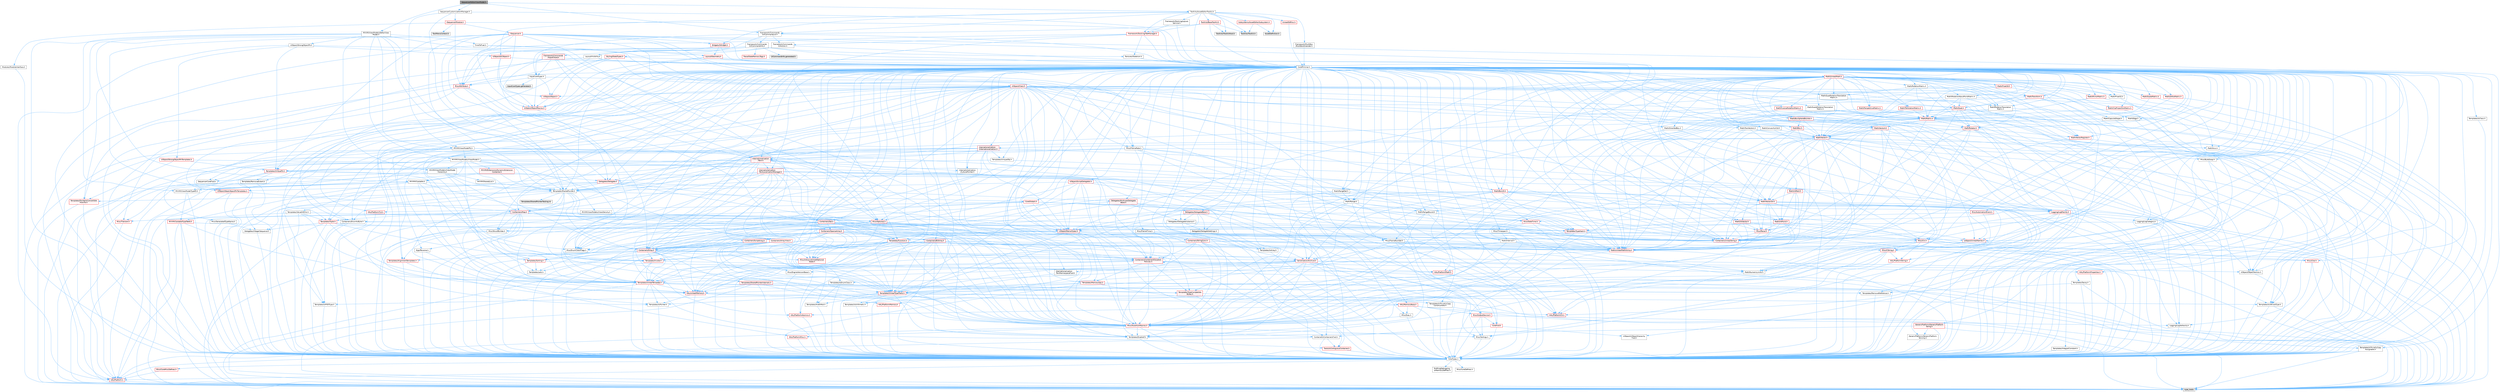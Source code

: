 digraph "SequencerEditorViewModel.h"
{
 // INTERACTIVE_SVG=YES
 // LATEX_PDF_SIZE
  bgcolor="transparent";
  edge [fontname=Helvetica,fontsize=10,labelfontname=Helvetica,labelfontsize=10];
  node [fontname=Helvetica,fontsize=10,shape=box,height=0.2,width=0.4];
  Node1 [id="Node000001",label="SequencerEditorViewModel.h",height=0.2,width=0.4,color="gray40", fillcolor="grey60", style="filled", fontcolor="black",tooltip=" "];
  Node1 -> Node2 [id="edge1_Node000001_Node000002",color="steelblue1",style="solid",tooltip=" "];
  Node2 [id="Node000002",label="Framework/Commands\l/UICommandList.h",height=0.2,width=0.4,color="grey40", fillcolor="white", style="filled",URL="$dd/dc1/UICommandList_8h.html",tooltip=" "];
  Node2 -> Node3 [id="edge2_Node000002_Node000003",color="steelblue1",style="solid",tooltip=" "];
  Node3 [id="Node000003",label="CoreMinimal.h",height=0.2,width=0.4,color="grey40", fillcolor="white", style="filled",URL="$d7/d67/CoreMinimal_8h.html",tooltip=" "];
  Node3 -> Node4 [id="edge3_Node000003_Node000004",color="steelblue1",style="solid",tooltip=" "];
  Node4 [id="Node000004",label="CoreTypes.h",height=0.2,width=0.4,color="grey40", fillcolor="white", style="filled",URL="$dc/dec/CoreTypes_8h.html",tooltip=" "];
  Node4 -> Node5 [id="edge4_Node000004_Node000005",color="steelblue1",style="solid",tooltip=" "];
  Node5 [id="Node000005",label="HAL/Platform.h",height=0.2,width=0.4,color="red", fillcolor="#FFF0F0", style="filled",URL="$d9/dd0/Platform_8h.html",tooltip=" "];
  Node5 -> Node8 [id="edge5_Node000005_Node000008",color="steelblue1",style="solid",tooltip=" "];
  Node8 [id="Node000008",label="type_traits",height=0.2,width=0.4,color="grey60", fillcolor="#E0E0E0", style="filled",tooltip=" "];
  Node4 -> Node15 [id="edge6_Node000004_Node000015",color="steelblue1",style="solid",tooltip=" "];
  Node15 [id="Node000015",label="ProfilingDebugging\l/UMemoryDefines.h",height=0.2,width=0.4,color="grey40", fillcolor="white", style="filled",URL="$d2/da2/UMemoryDefines_8h.html",tooltip=" "];
  Node4 -> Node16 [id="edge7_Node000004_Node000016",color="steelblue1",style="solid",tooltip=" "];
  Node16 [id="Node000016",label="Misc/CoreMiscDefines.h",height=0.2,width=0.4,color="red", fillcolor="#FFF0F0", style="filled",URL="$da/d38/CoreMiscDefines_8h.html",tooltip=" "];
  Node16 -> Node5 [id="edge8_Node000016_Node000005",color="steelblue1",style="solid",tooltip=" "];
  Node4 -> Node17 [id="edge9_Node000004_Node000017",color="steelblue1",style="solid",tooltip=" "];
  Node17 [id="Node000017",label="Misc/CoreDefines.h",height=0.2,width=0.4,color="grey40", fillcolor="white", style="filled",URL="$d3/dd2/CoreDefines_8h.html",tooltip=" "];
  Node3 -> Node18 [id="edge10_Node000003_Node000018",color="steelblue1",style="solid",tooltip=" "];
  Node18 [id="Node000018",label="CoreFwd.h",height=0.2,width=0.4,color="red", fillcolor="#FFF0F0", style="filled",URL="$d1/d1e/CoreFwd_8h.html",tooltip=" "];
  Node18 -> Node4 [id="edge11_Node000018_Node000004",color="steelblue1",style="solid",tooltip=" "];
  Node18 -> Node19 [id="edge12_Node000018_Node000019",color="steelblue1",style="solid",tooltip=" "];
  Node19 [id="Node000019",label="Containers/ContainersFwd.h",height=0.2,width=0.4,color="grey40", fillcolor="white", style="filled",URL="$d4/d0a/ContainersFwd_8h.html",tooltip=" "];
  Node19 -> Node5 [id="edge13_Node000019_Node000005",color="steelblue1",style="solid",tooltip=" "];
  Node19 -> Node4 [id="edge14_Node000019_Node000004",color="steelblue1",style="solid",tooltip=" "];
  Node19 -> Node20 [id="edge15_Node000019_Node000020",color="steelblue1",style="solid",tooltip=" "];
  Node20 [id="Node000020",label="Traits/IsContiguousContainer.h",height=0.2,width=0.4,color="red", fillcolor="#FFF0F0", style="filled",URL="$d5/d3c/IsContiguousContainer_8h.html",tooltip=" "];
  Node20 -> Node4 [id="edge16_Node000020_Node000004",color="steelblue1",style="solid",tooltip=" "];
  Node18 -> Node24 [id="edge17_Node000018_Node000024",color="steelblue1",style="solid",tooltip=" "];
  Node24 [id="Node000024",label="UObject/UObjectHierarchy\lFwd.h",height=0.2,width=0.4,color="grey40", fillcolor="white", style="filled",URL="$d3/d13/UObjectHierarchyFwd_8h.html",tooltip=" "];
  Node3 -> Node24 [id="edge18_Node000003_Node000024",color="steelblue1",style="solid",tooltip=" "];
  Node3 -> Node19 [id="edge19_Node000003_Node000019",color="steelblue1",style="solid",tooltip=" "];
  Node3 -> Node25 [id="edge20_Node000003_Node000025",color="steelblue1",style="solid",tooltip=" "];
  Node25 [id="Node000025",label="Misc/VarArgs.h",height=0.2,width=0.4,color="grey40", fillcolor="white", style="filled",URL="$d5/d6f/VarArgs_8h.html",tooltip=" "];
  Node25 -> Node4 [id="edge21_Node000025_Node000004",color="steelblue1",style="solid",tooltip=" "];
  Node3 -> Node26 [id="edge22_Node000003_Node000026",color="steelblue1",style="solid",tooltip=" "];
  Node26 [id="Node000026",label="Logging/LogVerbosity.h",height=0.2,width=0.4,color="grey40", fillcolor="white", style="filled",URL="$d2/d8f/LogVerbosity_8h.html",tooltip=" "];
  Node26 -> Node4 [id="edge23_Node000026_Node000004",color="steelblue1",style="solid",tooltip=" "];
  Node3 -> Node27 [id="edge24_Node000003_Node000027",color="steelblue1",style="solid",tooltip=" "];
  Node27 [id="Node000027",label="Misc/OutputDevice.h",height=0.2,width=0.4,color="red", fillcolor="#FFF0F0", style="filled",URL="$d7/d32/OutputDevice_8h.html",tooltip=" "];
  Node27 -> Node18 [id="edge25_Node000027_Node000018",color="steelblue1",style="solid",tooltip=" "];
  Node27 -> Node4 [id="edge26_Node000027_Node000004",color="steelblue1",style="solid",tooltip=" "];
  Node27 -> Node26 [id="edge27_Node000027_Node000026",color="steelblue1",style="solid",tooltip=" "];
  Node27 -> Node25 [id="edge28_Node000027_Node000025",color="steelblue1",style="solid",tooltip=" "];
  Node3 -> Node33 [id="edge29_Node000003_Node000033",color="steelblue1",style="solid",tooltip=" "];
  Node33 [id="Node000033",label="HAL/PlatformCrt.h",height=0.2,width=0.4,color="red", fillcolor="#FFF0F0", style="filled",URL="$d8/d75/PlatformCrt_8h.html",tooltip=" "];
  Node3 -> Node43 [id="edge30_Node000003_Node000043",color="steelblue1",style="solid",tooltip=" "];
  Node43 [id="Node000043",label="HAL/PlatformMisc.h",height=0.2,width=0.4,color="red", fillcolor="#FFF0F0", style="filled",URL="$d0/df5/PlatformMisc_8h.html",tooltip=" "];
  Node43 -> Node4 [id="edge31_Node000043_Node000004",color="steelblue1",style="solid",tooltip=" "];
  Node3 -> Node62 [id="edge32_Node000003_Node000062",color="steelblue1",style="solid",tooltip=" "];
  Node62 [id="Node000062",label="Misc/AssertionMacros.h",height=0.2,width=0.4,color="red", fillcolor="#FFF0F0", style="filled",URL="$d0/dfa/AssertionMacros_8h.html",tooltip=" "];
  Node62 -> Node4 [id="edge33_Node000062_Node000004",color="steelblue1",style="solid",tooltip=" "];
  Node62 -> Node5 [id="edge34_Node000062_Node000005",color="steelblue1",style="solid",tooltip=" "];
  Node62 -> Node43 [id="edge35_Node000062_Node000043",color="steelblue1",style="solid",tooltip=" "];
  Node62 -> Node63 [id="edge36_Node000062_Node000063",color="steelblue1",style="solid",tooltip=" "];
  Node63 [id="Node000063",label="Templates/EnableIf.h",height=0.2,width=0.4,color="grey40", fillcolor="white", style="filled",URL="$d7/d60/EnableIf_8h.html",tooltip=" "];
  Node63 -> Node4 [id="edge37_Node000063_Node000004",color="steelblue1",style="solid",tooltip=" "];
  Node62 -> Node25 [id="edge38_Node000062_Node000025",color="steelblue1",style="solid",tooltip=" "];
  Node3 -> Node71 [id="edge39_Node000003_Node000071",color="steelblue1",style="solid",tooltip=" "];
  Node71 [id="Node000071",label="Templates/IsPointer.h",height=0.2,width=0.4,color="grey40", fillcolor="white", style="filled",URL="$d7/d05/IsPointer_8h.html",tooltip=" "];
  Node71 -> Node4 [id="edge40_Node000071_Node000004",color="steelblue1",style="solid",tooltip=" "];
  Node3 -> Node72 [id="edge41_Node000003_Node000072",color="steelblue1",style="solid",tooltip=" "];
  Node72 [id="Node000072",label="HAL/PlatformMemory.h",height=0.2,width=0.4,color="red", fillcolor="#FFF0F0", style="filled",URL="$de/d68/PlatformMemory_8h.html",tooltip=" "];
  Node72 -> Node4 [id="edge42_Node000072_Node000004",color="steelblue1",style="solid",tooltip=" "];
  Node3 -> Node55 [id="edge43_Node000003_Node000055",color="steelblue1",style="solid",tooltip=" "];
  Node55 [id="Node000055",label="HAL/PlatformAtomics.h",height=0.2,width=0.4,color="red", fillcolor="#FFF0F0", style="filled",URL="$d3/d36/PlatformAtomics_8h.html",tooltip=" "];
  Node55 -> Node4 [id="edge44_Node000055_Node000004",color="steelblue1",style="solid",tooltip=" "];
  Node3 -> Node77 [id="edge45_Node000003_Node000077",color="steelblue1",style="solid",tooltip=" "];
  Node77 [id="Node000077",label="Misc/Exec.h",height=0.2,width=0.4,color="grey40", fillcolor="white", style="filled",URL="$de/ddb/Exec_8h.html",tooltip=" "];
  Node77 -> Node4 [id="edge46_Node000077_Node000004",color="steelblue1",style="solid",tooltip=" "];
  Node77 -> Node62 [id="edge47_Node000077_Node000062",color="steelblue1",style="solid",tooltip=" "];
  Node3 -> Node78 [id="edge48_Node000003_Node000078",color="steelblue1",style="solid",tooltip=" "];
  Node78 [id="Node000078",label="HAL/MemoryBase.h",height=0.2,width=0.4,color="red", fillcolor="#FFF0F0", style="filled",URL="$d6/d9f/MemoryBase_8h.html",tooltip=" "];
  Node78 -> Node4 [id="edge49_Node000078_Node000004",color="steelblue1",style="solid",tooltip=" "];
  Node78 -> Node55 [id="edge50_Node000078_Node000055",color="steelblue1",style="solid",tooltip=" "];
  Node78 -> Node33 [id="edge51_Node000078_Node000033",color="steelblue1",style="solid",tooltip=" "];
  Node78 -> Node77 [id="edge52_Node000078_Node000077",color="steelblue1",style="solid",tooltip=" "];
  Node78 -> Node27 [id="edge53_Node000078_Node000027",color="steelblue1",style="solid",tooltip=" "];
  Node3 -> Node88 [id="edge54_Node000003_Node000088",color="steelblue1",style="solid",tooltip=" "];
  Node88 [id="Node000088",label="HAL/UnrealMemory.h",height=0.2,width=0.4,color="red", fillcolor="#FFF0F0", style="filled",URL="$d9/d96/UnrealMemory_8h.html",tooltip=" "];
  Node88 -> Node4 [id="edge55_Node000088_Node000004",color="steelblue1",style="solid",tooltip=" "];
  Node88 -> Node78 [id="edge56_Node000088_Node000078",color="steelblue1",style="solid",tooltip=" "];
  Node88 -> Node72 [id="edge57_Node000088_Node000072",color="steelblue1",style="solid",tooltip=" "];
  Node88 -> Node71 [id="edge58_Node000088_Node000071",color="steelblue1",style="solid",tooltip=" "];
  Node3 -> Node90 [id="edge59_Node000003_Node000090",color="steelblue1",style="solid",tooltip=" "];
  Node90 [id="Node000090",label="Templates/IsArithmetic.h",height=0.2,width=0.4,color="grey40", fillcolor="white", style="filled",URL="$d2/d5d/IsArithmetic_8h.html",tooltip=" "];
  Node90 -> Node4 [id="edge60_Node000090_Node000004",color="steelblue1",style="solid",tooltip=" "];
  Node3 -> Node84 [id="edge61_Node000003_Node000084",color="steelblue1",style="solid",tooltip=" "];
  Node84 [id="Node000084",label="Templates/AndOrNot.h",height=0.2,width=0.4,color="grey40", fillcolor="white", style="filled",URL="$db/d0a/AndOrNot_8h.html",tooltip=" "];
  Node84 -> Node4 [id="edge62_Node000084_Node000004",color="steelblue1",style="solid",tooltip=" "];
  Node3 -> Node91 [id="edge63_Node000003_Node000091",color="steelblue1",style="solid",tooltip=" "];
  Node91 [id="Node000091",label="Templates/IsPODType.h",height=0.2,width=0.4,color="grey40", fillcolor="white", style="filled",URL="$d7/db1/IsPODType_8h.html",tooltip=" "];
  Node91 -> Node4 [id="edge64_Node000091_Node000004",color="steelblue1",style="solid",tooltip=" "];
  Node3 -> Node92 [id="edge65_Node000003_Node000092",color="steelblue1",style="solid",tooltip=" "];
  Node92 [id="Node000092",label="Templates/IsUECoreType.h",height=0.2,width=0.4,color="grey40", fillcolor="white", style="filled",URL="$d1/db8/IsUECoreType_8h.html",tooltip=" "];
  Node92 -> Node4 [id="edge66_Node000092_Node000004",color="steelblue1",style="solid",tooltip=" "];
  Node92 -> Node8 [id="edge67_Node000092_Node000008",color="steelblue1",style="solid",tooltip=" "];
  Node3 -> Node85 [id="edge68_Node000003_Node000085",color="steelblue1",style="solid",tooltip=" "];
  Node85 [id="Node000085",label="Templates/IsTriviallyCopy\lConstructible.h",height=0.2,width=0.4,color="grey40", fillcolor="white", style="filled",URL="$d3/d78/IsTriviallyCopyConstructible_8h.html",tooltip=" "];
  Node85 -> Node4 [id="edge69_Node000085_Node000004",color="steelblue1",style="solid",tooltip=" "];
  Node85 -> Node8 [id="edge70_Node000085_Node000008",color="steelblue1",style="solid",tooltip=" "];
  Node3 -> Node93 [id="edge71_Node000003_Node000093",color="steelblue1",style="solid",tooltip=" "];
  Node93 [id="Node000093",label="Templates/UnrealTypeTraits.h",height=0.2,width=0.4,color="red", fillcolor="#FFF0F0", style="filled",URL="$d2/d2d/UnrealTypeTraits_8h.html",tooltip=" "];
  Node93 -> Node4 [id="edge72_Node000093_Node000004",color="steelblue1",style="solid",tooltip=" "];
  Node93 -> Node71 [id="edge73_Node000093_Node000071",color="steelblue1",style="solid",tooltip=" "];
  Node93 -> Node62 [id="edge74_Node000093_Node000062",color="steelblue1",style="solid",tooltip=" "];
  Node93 -> Node84 [id="edge75_Node000093_Node000084",color="steelblue1",style="solid",tooltip=" "];
  Node93 -> Node63 [id="edge76_Node000093_Node000063",color="steelblue1",style="solid",tooltip=" "];
  Node93 -> Node90 [id="edge77_Node000093_Node000090",color="steelblue1",style="solid",tooltip=" "];
  Node93 -> Node91 [id="edge78_Node000093_Node000091",color="steelblue1",style="solid",tooltip=" "];
  Node93 -> Node92 [id="edge79_Node000093_Node000092",color="steelblue1",style="solid",tooltip=" "];
  Node93 -> Node85 [id="edge80_Node000093_Node000085",color="steelblue1",style="solid",tooltip=" "];
  Node3 -> Node63 [id="edge81_Node000003_Node000063",color="steelblue1",style="solid",tooltip=" "];
  Node3 -> Node95 [id="edge82_Node000003_Node000095",color="steelblue1",style="solid",tooltip=" "];
  Node95 [id="Node000095",label="Templates/RemoveReference.h",height=0.2,width=0.4,color="grey40", fillcolor="white", style="filled",URL="$da/dbe/RemoveReference_8h.html",tooltip=" "];
  Node95 -> Node4 [id="edge83_Node000095_Node000004",color="steelblue1",style="solid",tooltip=" "];
  Node3 -> Node96 [id="edge84_Node000003_Node000096",color="steelblue1",style="solid",tooltip=" "];
  Node96 [id="Node000096",label="Templates/IntegralConstant.h",height=0.2,width=0.4,color="grey40", fillcolor="white", style="filled",URL="$db/d1b/IntegralConstant_8h.html",tooltip=" "];
  Node96 -> Node4 [id="edge85_Node000096_Node000004",color="steelblue1",style="solid",tooltip=" "];
  Node3 -> Node97 [id="edge86_Node000003_Node000097",color="steelblue1",style="solid",tooltip=" "];
  Node97 [id="Node000097",label="Templates/IsClass.h",height=0.2,width=0.4,color="grey40", fillcolor="white", style="filled",URL="$db/dcb/IsClass_8h.html",tooltip=" "];
  Node97 -> Node4 [id="edge87_Node000097_Node000004",color="steelblue1",style="solid",tooltip=" "];
  Node3 -> Node98 [id="edge88_Node000003_Node000098",color="steelblue1",style="solid",tooltip=" "];
  Node98 [id="Node000098",label="Templates/TypeCompatible\lBytes.h",height=0.2,width=0.4,color="red", fillcolor="#FFF0F0", style="filled",URL="$df/d0a/TypeCompatibleBytes_8h.html",tooltip=" "];
  Node98 -> Node4 [id="edge89_Node000098_Node000004",color="steelblue1",style="solid",tooltip=" "];
  Node98 -> Node8 [id="edge90_Node000098_Node000008",color="steelblue1",style="solid",tooltip=" "];
  Node3 -> Node20 [id="edge91_Node000003_Node000020",color="steelblue1",style="solid",tooltip=" "];
  Node3 -> Node99 [id="edge92_Node000003_Node000099",color="steelblue1",style="solid",tooltip=" "];
  Node99 [id="Node000099",label="Templates/UnrealTemplate.h",height=0.2,width=0.4,color="red", fillcolor="#FFF0F0", style="filled",URL="$d4/d24/UnrealTemplate_8h.html",tooltip=" "];
  Node99 -> Node4 [id="edge93_Node000099_Node000004",color="steelblue1",style="solid",tooltip=" "];
  Node99 -> Node71 [id="edge94_Node000099_Node000071",color="steelblue1",style="solid",tooltip=" "];
  Node99 -> Node88 [id="edge95_Node000099_Node000088",color="steelblue1",style="solid",tooltip=" "];
  Node99 -> Node93 [id="edge96_Node000099_Node000093",color="steelblue1",style="solid",tooltip=" "];
  Node99 -> Node95 [id="edge97_Node000099_Node000095",color="steelblue1",style="solid",tooltip=" "];
  Node99 -> Node98 [id="edge98_Node000099_Node000098",color="steelblue1",style="solid",tooltip=" "];
  Node99 -> Node20 [id="edge99_Node000099_Node000020",color="steelblue1",style="solid",tooltip=" "];
  Node99 -> Node8 [id="edge100_Node000099_Node000008",color="steelblue1",style="solid",tooltip=" "];
  Node3 -> Node48 [id="edge101_Node000003_Node000048",color="steelblue1",style="solid",tooltip=" "];
  Node48 [id="Node000048",label="Math/NumericLimits.h",height=0.2,width=0.4,color="grey40", fillcolor="white", style="filled",URL="$df/d1b/NumericLimits_8h.html",tooltip=" "];
  Node48 -> Node4 [id="edge102_Node000048_Node000004",color="steelblue1",style="solid",tooltip=" "];
  Node3 -> Node103 [id="edge103_Node000003_Node000103",color="steelblue1",style="solid",tooltip=" "];
  Node103 [id="Node000103",label="HAL/PlatformMath.h",height=0.2,width=0.4,color="red", fillcolor="#FFF0F0", style="filled",URL="$dc/d53/PlatformMath_8h.html",tooltip=" "];
  Node103 -> Node4 [id="edge104_Node000103_Node000004",color="steelblue1",style="solid",tooltip=" "];
  Node3 -> Node86 [id="edge105_Node000003_Node000086",color="steelblue1",style="solid",tooltip=" "];
  Node86 [id="Node000086",label="Templates/IsTriviallyCopy\lAssignable.h",height=0.2,width=0.4,color="grey40", fillcolor="white", style="filled",URL="$d2/df2/IsTriviallyCopyAssignable_8h.html",tooltip=" "];
  Node86 -> Node4 [id="edge106_Node000086_Node000004",color="steelblue1",style="solid",tooltip=" "];
  Node86 -> Node8 [id="edge107_Node000086_Node000008",color="steelblue1",style="solid",tooltip=" "];
  Node3 -> Node111 [id="edge108_Node000003_Node000111",color="steelblue1",style="solid",tooltip=" "];
  Node111 [id="Node000111",label="Templates/MemoryOps.h",height=0.2,width=0.4,color="red", fillcolor="#FFF0F0", style="filled",URL="$db/dea/MemoryOps_8h.html",tooltip=" "];
  Node111 -> Node4 [id="edge109_Node000111_Node000004",color="steelblue1",style="solid",tooltip=" "];
  Node111 -> Node88 [id="edge110_Node000111_Node000088",color="steelblue1",style="solid",tooltip=" "];
  Node111 -> Node86 [id="edge111_Node000111_Node000086",color="steelblue1",style="solid",tooltip=" "];
  Node111 -> Node85 [id="edge112_Node000111_Node000085",color="steelblue1",style="solid",tooltip=" "];
  Node111 -> Node93 [id="edge113_Node000111_Node000093",color="steelblue1",style="solid",tooltip=" "];
  Node111 -> Node8 [id="edge114_Node000111_Node000008",color="steelblue1",style="solid",tooltip=" "];
  Node3 -> Node112 [id="edge115_Node000003_Node000112",color="steelblue1",style="solid",tooltip=" "];
  Node112 [id="Node000112",label="Containers/ContainerAllocation\lPolicies.h",height=0.2,width=0.4,color="red", fillcolor="#FFF0F0", style="filled",URL="$d7/dff/ContainerAllocationPolicies_8h.html",tooltip=" "];
  Node112 -> Node4 [id="edge116_Node000112_Node000004",color="steelblue1",style="solid",tooltip=" "];
  Node112 -> Node112 [id="edge117_Node000112_Node000112",color="steelblue1",style="solid",tooltip=" "];
  Node112 -> Node103 [id="edge118_Node000112_Node000103",color="steelblue1",style="solid",tooltip=" "];
  Node112 -> Node88 [id="edge119_Node000112_Node000088",color="steelblue1",style="solid",tooltip=" "];
  Node112 -> Node48 [id="edge120_Node000112_Node000048",color="steelblue1",style="solid",tooltip=" "];
  Node112 -> Node62 [id="edge121_Node000112_Node000062",color="steelblue1",style="solid",tooltip=" "];
  Node112 -> Node111 [id="edge122_Node000112_Node000111",color="steelblue1",style="solid",tooltip=" "];
  Node112 -> Node98 [id="edge123_Node000112_Node000098",color="steelblue1",style="solid",tooltip=" "];
  Node112 -> Node8 [id="edge124_Node000112_Node000008",color="steelblue1",style="solid",tooltip=" "];
  Node3 -> Node115 [id="edge125_Node000003_Node000115",color="steelblue1",style="solid",tooltip=" "];
  Node115 [id="Node000115",label="Templates/IsEnumClass.h",height=0.2,width=0.4,color="grey40", fillcolor="white", style="filled",URL="$d7/d15/IsEnumClass_8h.html",tooltip=" "];
  Node115 -> Node4 [id="edge126_Node000115_Node000004",color="steelblue1",style="solid",tooltip=" "];
  Node115 -> Node84 [id="edge127_Node000115_Node000084",color="steelblue1",style="solid",tooltip=" "];
  Node3 -> Node116 [id="edge128_Node000003_Node000116",color="steelblue1",style="solid",tooltip=" "];
  Node116 [id="Node000116",label="HAL/PlatformProperties.h",height=0.2,width=0.4,color="red", fillcolor="#FFF0F0", style="filled",URL="$d9/db0/PlatformProperties_8h.html",tooltip=" "];
  Node116 -> Node4 [id="edge129_Node000116_Node000004",color="steelblue1",style="solid",tooltip=" "];
  Node3 -> Node119 [id="edge130_Node000003_Node000119",color="steelblue1",style="solid",tooltip=" "];
  Node119 [id="Node000119",label="Misc/EngineVersionBase.h",height=0.2,width=0.4,color="grey40", fillcolor="white", style="filled",URL="$d5/d2b/EngineVersionBase_8h.html",tooltip=" "];
  Node119 -> Node4 [id="edge131_Node000119_Node000004",color="steelblue1",style="solid",tooltip=" "];
  Node3 -> Node120 [id="edge132_Node000003_Node000120",color="steelblue1",style="solid",tooltip=" "];
  Node120 [id="Node000120",label="Internationalization\l/TextNamespaceFwd.h",height=0.2,width=0.4,color="grey40", fillcolor="white", style="filled",URL="$d8/d97/TextNamespaceFwd_8h.html",tooltip=" "];
  Node120 -> Node4 [id="edge133_Node000120_Node000004",color="steelblue1",style="solid",tooltip=" "];
  Node3 -> Node121 [id="edge134_Node000003_Node000121",color="steelblue1",style="solid",tooltip=" "];
  Node121 [id="Node000121",label="Serialization/Archive.h",height=0.2,width=0.4,color="red", fillcolor="#FFF0F0", style="filled",URL="$d7/d3b/Archive_8h.html",tooltip=" "];
  Node121 -> Node18 [id="edge135_Node000121_Node000018",color="steelblue1",style="solid",tooltip=" "];
  Node121 -> Node4 [id="edge136_Node000121_Node000004",color="steelblue1",style="solid",tooltip=" "];
  Node121 -> Node116 [id="edge137_Node000121_Node000116",color="steelblue1",style="solid",tooltip=" "];
  Node121 -> Node120 [id="edge138_Node000121_Node000120",color="steelblue1",style="solid",tooltip=" "];
  Node121 -> Node62 [id="edge139_Node000121_Node000062",color="steelblue1",style="solid",tooltip=" "];
  Node121 -> Node119 [id="edge140_Node000121_Node000119",color="steelblue1",style="solid",tooltip=" "];
  Node121 -> Node25 [id="edge141_Node000121_Node000025",color="steelblue1",style="solid",tooltip=" "];
  Node121 -> Node63 [id="edge142_Node000121_Node000063",color="steelblue1",style="solid",tooltip=" "];
  Node121 -> Node115 [id="edge143_Node000121_Node000115",color="steelblue1",style="solid",tooltip=" "];
  Node121 -> Node99 [id="edge144_Node000121_Node000099",color="steelblue1",style="solid",tooltip=" "];
  Node121 -> Node124 [id="edge145_Node000121_Node000124",color="steelblue1",style="solid",tooltip=" "];
  Node124 [id="Node000124",label="UObject/ObjectVersion.h",height=0.2,width=0.4,color="grey40", fillcolor="white", style="filled",URL="$da/d63/ObjectVersion_8h.html",tooltip=" "];
  Node124 -> Node4 [id="edge146_Node000124_Node000004",color="steelblue1",style="solid",tooltip=" "];
  Node3 -> Node125 [id="edge147_Node000003_Node000125",color="steelblue1",style="solid",tooltip=" "];
  Node125 [id="Node000125",label="Templates/Less.h",height=0.2,width=0.4,color="grey40", fillcolor="white", style="filled",URL="$de/dc8/Less_8h.html",tooltip=" "];
  Node125 -> Node4 [id="edge148_Node000125_Node000004",color="steelblue1",style="solid",tooltip=" "];
  Node125 -> Node99 [id="edge149_Node000125_Node000099",color="steelblue1",style="solid",tooltip=" "];
  Node3 -> Node126 [id="edge150_Node000003_Node000126",color="steelblue1",style="solid",tooltip=" "];
  Node126 [id="Node000126",label="Templates/Sorting.h",height=0.2,width=0.4,color="red", fillcolor="#FFF0F0", style="filled",URL="$d3/d9e/Sorting_8h.html",tooltip=" "];
  Node126 -> Node4 [id="edge151_Node000126_Node000004",color="steelblue1",style="solid",tooltip=" "];
  Node126 -> Node103 [id="edge152_Node000126_Node000103",color="steelblue1",style="solid",tooltip=" "];
  Node126 -> Node125 [id="edge153_Node000126_Node000125",color="steelblue1",style="solid",tooltip=" "];
  Node3 -> Node137 [id="edge154_Node000003_Node000137",color="steelblue1",style="solid",tooltip=" "];
  Node137 [id="Node000137",label="Misc/Char.h",height=0.2,width=0.4,color="red", fillcolor="#FFF0F0", style="filled",URL="$d0/d58/Char_8h.html",tooltip=" "];
  Node137 -> Node4 [id="edge155_Node000137_Node000004",color="steelblue1",style="solid",tooltip=" "];
  Node137 -> Node8 [id="edge156_Node000137_Node000008",color="steelblue1",style="solid",tooltip=" "];
  Node3 -> Node140 [id="edge157_Node000003_Node000140",color="steelblue1",style="solid",tooltip=" "];
  Node140 [id="Node000140",label="GenericPlatform/GenericPlatform\lStricmp.h",height=0.2,width=0.4,color="grey40", fillcolor="white", style="filled",URL="$d2/d86/GenericPlatformStricmp_8h.html",tooltip=" "];
  Node140 -> Node4 [id="edge158_Node000140_Node000004",color="steelblue1",style="solid",tooltip=" "];
  Node3 -> Node141 [id="edge159_Node000003_Node000141",color="steelblue1",style="solid",tooltip=" "];
  Node141 [id="Node000141",label="GenericPlatform/GenericPlatform\lString.h",height=0.2,width=0.4,color="red", fillcolor="#FFF0F0", style="filled",URL="$dd/d20/GenericPlatformString_8h.html",tooltip=" "];
  Node141 -> Node4 [id="edge160_Node000141_Node000004",color="steelblue1",style="solid",tooltip=" "];
  Node141 -> Node140 [id="edge161_Node000141_Node000140",color="steelblue1",style="solid",tooltip=" "];
  Node141 -> Node63 [id="edge162_Node000141_Node000063",color="steelblue1",style="solid",tooltip=" "];
  Node141 -> Node8 [id="edge163_Node000141_Node000008",color="steelblue1",style="solid",tooltip=" "];
  Node3 -> Node74 [id="edge164_Node000003_Node000074",color="steelblue1",style="solid",tooltip=" "];
  Node74 [id="Node000074",label="HAL/PlatformString.h",height=0.2,width=0.4,color="red", fillcolor="#FFF0F0", style="filled",URL="$db/db5/PlatformString_8h.html",tooltip=" "];
  Node74 -> Node4 [id="edge165_Node000074_Node000004",color="steelblue1",style="solid",tooltip=" "];
  Node3 -> Node144 [id="edge166_Node000003_Node000144",color="steelblue1",style="solid",tooltip=" "];
  Node144 [id="Node000144",label="Misc/CString.h",height=0.2,width=0.4,color="red", fillcolor="#FFF0F0", style="filled",URL="$d2/d49/CString_8h.html",tooltip=" "];
  Node144 -> Node4 [id="edge167_Node000144_Node000004",color="steelblue1",style="solid",tooltip=" "];
  Node144 -> Node33 [id="edge168_Node000144_Node000033",color="steelblue1",style="solid",tooltip=" "];
  Node144 -> Node74 [id="edge169_Node000144_Node000074",color="steelblue1",style="solid",tooltip=" "];
  Node144 -> Node62 [id="edge170_Node000144_Node000062",color="steelblue1",style="solid",tooltip=" "];
  Node144 -> Node137 [id="edge171_Node000144_Node000137",color="steelblue1",style="solid",tooltip=" "];
  Node144 -> Node25 [id="edge172_Node000144_Node000025",color="steelblue1",style="solid",tooltip=" "];
  Node3 -> Node145 [id="edge173_Node000003_Node000145",color="steelblue1",style="solid",tooltip=" "];
  Node145 [id="Node000145",label="Misc/Crc.h",height=0.2,width=0.4,color="red", fillcolor="#FFF0F0", style="filled",URL="$d4/dd2/Crc_8h.html",tooltip=" "];
  Node145 -> Node4 [id="edge174_Node000145_Node000004",color="steelblue1",style="solid",tooltip=" "];
  Node145 -> Node74 [id="edge175_Node000145_Node000074",color="steelblue1",style="solid",tooltip=" "];
  Node145 -> Node62 [id="edge176_Node000145_Node000062",color="steelblue1",style="solid",tooltip=" "];
  Node145 -> Node144 [id="edge177_Node000145_Node000144",color="steelblue1",style="solid",tooltip=" "];
  Node145 -> Node137 [id="edge178_Node000145_Node000137",color="steelblue1",style="solid",tooltip=" "];
  Node145 -> Node93 [id="edge179_Node000145_Node000093",color="steelblue1",style="solid",tooltip=" "];
  Node3 -> Node136 [id="edge180_Node000003_Node000136",color="steelblue1",style="solid",tooltip=" "];
  Node136 [id="Node000136",label="Math/UnrealMathUtility.h",height=0.2,width=0.4,color="red", fillcolor="#FFF0F0", style="filled",URL="$db/db8/UnrealMathUtility_8h.html",tooltip=" "];
  Node136 -> Node4 [id="edge181_Node000136_Node000004",color="steelblue1",style="solid",tooltip=" "];
  Node136 -> Node62 [id="edge182_Node000136_Node000062",color="steelblue1",style="solid",tooltip=" "];
  Node136 -> Node103 [id="edge183_Node000136_Node000103",color="steelblue1",style="solid",tooltip=" "];
  Node3 -> Node146 [id="edge184_Node000003_Node000146",color="steelblue1",style="solid",tooltip=" "];
  Node146 [id="Node000146",label="Containers/UnrealString.h",height=0.2,width=0.4,color="red", fillcolor="#FFF0F0", style="filled",URL="$d5/dba/UnrealString_8h.html",tooltip=" "];
  Node3 -> Node150 [id="edge185_Node000003_Node000150",color="steelblue1",style="solid",tooltip=" "];
  Node150 [id="Node000150",label="Containers/Array.h",height=0.2,width=0.4,color="red", fillcolor="#FFF0F0", style="filled",URL="$df/dd0/Array_8h.html",tooltip=" "];
  Node150 -> Node4 [id="edge186_Node000150_Node000004",color="steelblue1",style="solid",tooltip=" "];
  Node150 -> Node62 [id="edge187_Node000150_Node000062",color="steelblue1",style="solid",tooltip=" "];
  Node150 -> Node151 [id="edge188_Node000150_Node000151",color="steelblue1",style="solid",tooltip=" "];
  Node151 [id="Node000151",label="Misc/IntrusiveUnsetOptional\lState.h",height=0.2,width=0.4,color="red", fillcolor="#FFF0F0", style="filled",URL="$d2/d0a/IntrusiveUnsetOptionalState_8h.html",tooltip=" "];
  Node150 -> Node88 [id="edge189_Node000150_Node000088",color="steelblue1",style="solid",tooltip=" "];
  Node150 -> Node93 [id="edge190_Node000150_Node000093",color="steelblue1",style="solid",tooltip=" "];
  Node150 -> Node99 [id="edge191_Node000150_Node000099",color="steelblue1",style="solid",tooltip=" "];
  Node150 -> Node112 [id="edge192_Node000150_Node000112",color="steelblue1",style="solid",tooltip=" "];
  Node150 -> Node121 [id="edge193_Node000150_Node000121",color="steelblue1",style="solid",tooltip=" "];
  Node150 -> Node129 [id="edge194_Node000150_Node000129",color="steelblue1",style="solid",tooltip=" "];
  Node129 [id="Node000129",label="Templates/Invoke.h",height=0.2,width=0.4,color="red", fillcolor="#FFF0F0", style="filled",URL="$d7/deb/Invoke_8h.html",tooltip=" "];
  Node129 -> Node4 [id="edge195_Node000129_Node000004",color="steelblue1",style="solid",tooltip=" "];
  Node129 -> Node99 [id="edge196_Node000129_Node000099",color="steelblue1",style="solid",tooltip=" "];
  Node129 -> Node8 [id="edge197_Node000129_Node000008",color="steelblue1",style="solid",tooltip=" "];
  Node150 -> Node125 [id="edge198_Node000150_Node000125",color="steelblue1",style="solid",tooltip=" "];
  Node150 -> Node126 [id="edge199_Node000150_Node000126",color="steelblue1",style="solid",tooltip=" "];
  Node150 -> Node173 [id="edge200_Node000150_Node000173",color="steelblue1",style="solid",tooltip=" "];
  Node173 [id="Node000173",label="Templates/AlignmentTemplates.h",height=0.2,width=0.4,color="red", fillcolor="#FFF0F0", style="filled",URL="$dd/d32/AlignmentTemplates_8h.html",tooltip=" "];
  Node173 -> Node4 [id="edge201_Node000173_Node000004",color="steelblue1",style="solid",tooltip=" "];
  Node173 -> Node71 [id="edge202_Node000173_Node000071",color="steelblue1",style="solid",tooltip=" "];
  Node150 -> Node8 [id="edge203_Node000150_Node000008",color="steelblue1",style="solid",tooltip=" "];
  Node3 -> Node174 [id="edge204_Node000003_Node000174",color="steelblue1",style="solid",tooltip=" "];
  Node174 [id="Node000174",label="Misc/FrameNumber.h",height=0.2,width=0.4,color="grey40", fillcolor="white", style="filled",URL="$dd/dbd/FrameNumber_8h.html",tooltip=" "];
  Node174 -> Node4 [id="edge205_Node000174_Node000004",color="steelblue1",style="solid",tooltip=" "];
  Node174 -> Node48 [id="edge206_Node000174_Node000048",color="steelblue1",style="solid",tooltip=" "];
  Node174 -> Node136 [id="edge207_Node000174_Node000136",color="steelblue1",style="solid",tooltip=" "];
  Node174 -> Node63 [id="edge208_Node000174_Node000063",color="steelblue1",style="solid",tooltip=" "];
  Node174 -> Node93 [id="edge209_Node000174_Node000093",color="steelblue1",style="solid",tooltip=" "];
  Node3 -> Node175 [id="edge210_Node000003_Node000175",color="steelblue1",style="solid",tooltip=" "];
  Node175 [id="Node000175",label="Misc/Timespan.h",height=0.2,width=0.4,color="grey40", fillcolor="white", style="filled",URL="$da/dd9/Timespan_8h.html",tooltip=" "];
  Node175 -> Node4 [id="edge211_Node000175_Node000004",color="steelblue1",style="solid",tooltip=" "];
  Node175 -> Node176 [id="edge212_Node000175_Node000176",color="steelblue1",style="solid",tooltip=" "];
  Node176 [id="Node000176",label="Math/Interval.h",height=0.2,width=0.4,color="grey40", fillcolor="white", style="filled",URL="$d1/d55/Interval_8h.html",tooltip=" "];
  Node176 -> Node4 [id="edge213_Node000176_Node000004",color="steelblue1",style="solid",tooltip=" "];
  Node176 -> Node90 [id="edge214_Node000176_Node000090",color="steelblue1",style="solid",tooltip=" "];
  Node176 -> Node93 [id="edge215_Node000176_Node000093",color="steelblue1",style="solid",tooltip=" "];
  Node176 -> Node48 [id="edge216_Node000176_Node000048",color="steelblue1",style="solid",tooltip=" "];
  Node176 -> Node136 [id="edge217_Node000176_Node000136",color="steelblue1",style="solid",tooltip=" "];
  Node175 -> Node136 [id="edge218_Node000175_Node000136",color="steelblue1",style="solid",tooltip=" "];
  Node175 -> Node62 [id="edge219_Node000175_Node000062",color="steelblue1",style="solid",tooltip=" "];
  Node3 -> Node177 [id="edge220_Node000003_Node000177",color="steelblue1",style="solid",tooltip=" "];
  Node177 [id="Node000177",label="Containers/StringConv.h",height=0.2,width=0.4,color="red", fillcolor="#FFF0F0", style="filled",URL="$d3/ddf/StringConv_8h.html",tooltip=" "];
  Node177 -> Node4 [id="edge221_Node000177_Node000004",color="steelblue1",style="solid",tooltip=" "];
  Node177 -> Node62 [id="edge222_Node000177_Node000062",color="steelblue1",style="solid",tooltip=" "];
  Node177 -> Node112 [id="edge223_Node000177_Node000112",color="steelblue1",style="solid",tooltip=" "];
  Node177 -> Node150 [id="edge224_Node000177_Node000150",color="steelblue1",style="solid",tooltip=" "];
  Node177 -> Node144 [id="edge225_Node000177_Node000144",color="steelblue1",style="solid",tooltip=" "];
  Node177 -> Node178 [id="edge226_Node000177_Node000178",color="steelblue1",style="solid",tooltip=" "];
  Node178 [id="Node000178",label="Templates/IsArray.h",height=0.2,width=0.4,color="grey40", fillcolor="white", style="filled",URL="$d8/d8d/IsArray_8h.html",tooltip=" "];
  Node178 -> Node4 [id="edge227_Node000178_Node000004",color="steelblue1",style="solid",tooltip=" "];
  Node177 -> Node99 [id="edge228_Node000177_Node000099",color="steelblue1",style="solid",tooltip=" "];
  Node177 -> Node93 [id="edge229_Node000177_Node000093",color="steelblue1",style="solid",tooltip=" "];
  Node177 -> Node20 [id="edge230_Node000177_Node000020",color="steelblue1",style="solid",tooltip=" "];
  Node177 -> Node8 [id="edge231_Node000177_Node000008",color="steelblue1",style="solid",tooltip=" "];
  Node3 -> Node179 [id="edge232_Node000003_Node000179",color="steelblue1",style="solid",tooltip=" "];
  Node179 [id="Node000179",label="UObject/UnrealNames.h",height=0.2,width=0.4,color="red", fillcolor="#FFF0F0", style="filled",URL="$d8/db1/UnrealNames_8h.html",tooltip=" "];
  Node179 -> Node4 [id="edge233_Node000179_Node000004",color="steelblue1",style="solid",tooltip=" "];
  Node3 -> Node181 [id="edge234_Node000003_Node000181",color="steelblue1",style="solid",tooltip=" "];
  Node181 [id="Node000181",label="UObject/NameTypes.h",height=0.2,width=0.4,color="red", fillcolor="#FFF0F0", style="filled",URL="$d6/d35/NameTypes_8h.html",tooltip=" "];
  Node181 -> Node4 [id="edge235_Node000181_Node000004",color="steelblue1",style="solid",tooltip=" "];
  Node181 -> Node62 [id="edge236_Node000181_Node000062",color="steelblue1",style="solid",tooltip=" "];
  Node181 -> Node88 [id="edge237_Node000181_Node000088",color="steelblue1",style="solid",tooltip=" "];
  Node181 -> Node93 [id="edge238_Node000181_Node000093",color="steelblue1",style="solid",tooltip=" "];
  Node181 -> Node99 [id="edge239_Node000181_Node000099",color="steelblue1",style="solid",tooltip=" "];
  Node181 -> Node146 [id="edge240_Node000181_Node000146",color="steelblue1",style="solid",tooltip=" "];
  Node181 -> Node177 [id="edge241_Node000181_Node000177",color="steelblue1",style="solid",tooltip=" "];
  Node181 -> Node179 [id="edge242_Node000181_Node000179",color="steelblue1",style="solid",tooltip=" "];
  Node181 -> Node151 [id="edge243_Node000181_Node000151",color="steelblue1",style="solid",tooltip=" "];
  Node3 -> Node189 [id="edge244_Node000003_Node000189",color="steelblue1",style="solid",tooltip=" "];
  Node189 [id="Node000189",label="Misc/Parse.h",height=0.2,width=0.4,color="red", fillcolor="#FFF0F0", style="filled",URL="$dc/d71/Parse_8h.html",tooltip=" "];
  Node189 -> Node146 [id="edge245_Node000189_Node000146",color="steelblue1",style="solid",tooltip=" "];
  Node189 -> Node4 [id="edge246_Node000189_Node000004",color="steelblue1",style="solid",tooltip=" "];
  Node189 -> Node33 [id="edge247_Node000189_Node000033",color="steelblue1",style="solid",tooltip=" "];
  Node189 -> Node50 [id="edge248_Node000189_Node000050",color="steelblue1",style="solid",tooltip=" "];
  Node50 [id="Node000050",label="Misc/EnumClassFlags.h",height=0.2,width=0.4,color="grey40", fillcolor="white", style="filled",URL="$d8/de7/EnumClassFlags_8h.html",tooltip=" "];
  Node189 -> Node190 [id="edge249_Node000189_Node000190",color="steelblue1",style="solid",tooltip=" "];
  Node190 [id="Node000190",label="Templates/Function.h",height=0.2,width=0.4,color="red", fillcolor="#FFF0F0", style="filled",URL="$df/df5/Function_8h.html",tooltip=" "];
  Node190 -> Node4 [id="edge250_Node000190_Node000004",color="steelblue1",style="solid",tooltip=" "];
  Node190 -> Node62 [id="edge251_Node000190_Node000062",color="steelblue1",style="solid",tooltip=" "];
  Node190 -> Node151 [id="edge252_Node000190_Node000151",color="steelblue1",style="solid",tooltip=" "];
  Node190 -> Node88 [id="edge253_Node000190_Node000088",color="steelblue1",style="solid",tooltip=" "];
  Node190 -> Node93 [id="edge254_Node000190_Node000093",color="steelblue1",style="solid",tooltip=" "];
  Node190 -> Node129 [id="edge255_Node000190_Node000129",color="steelblue1",style="solid",tooltip=" "];
  Node190 -> Node99 [id="edge256_Node000190_Node000099",color="steelblue1",style="solid",tooltip=" "];
  Node190 -> Node136 [id="edge257_Node000190_Node000136",color="steelblue1",style="solid",tooltip=" "];
  Node190 -> Node8 [id="edge258_Node000190_Node000008",color="steelblue1",style="solid",tooltip=" "];
  Node3 -> Node173 [id="edge259_Node000003_Node000173",color="steelblue1",style="solid",tooltip=" "];
  Node3 -> Node192 [id="edge260_Node000003_Node000192",color="steelblue1",style="solid",tooltip=" "];
  Node192 [id="Node000192",label="Misc/StructBuilder.h",height=0.2,width=0.4,color="grey40", fillcolor="white", style="filled",URL="$d9/db3/StructBuilder_8h.html",tooltip=" "];
  Node192 -> Node4 [id="edge261_Node000192_Node000004",color="steelblue1",style="solid",tooltip=" "];
  Node192 -> Node136 [id="edge262_Node000192_Node000136",color="steelblue1",style="solid",tooltip=" "];
  Node192 -> Node173 [id="edge263_Node000192_Node000173",color="steelblue1",style="solid",tooltip=" "];
  Node3 -> Node105 [id="edge264_Node000003_Node000105",color="steelblue1",style="solid",tooltip=" "];
  Node105 [id="Node000105",label="Templates/Decay.h",height=0.2,width=0.4,color="grey40", fillcolor="white", style="filled",URL="$dd/d0f/Decay_8h.html",tooltip=" "];
  Node105 -> Node4 [id="edge265_Node000105_Node000004",color="steelblue1",style="solid",tooltip=" "];
  Node105 -> Node95 [id="edge266_Node000105_Node000095",color="steelblue1",style="solid",tooltip=" "];
  Node105 -> Node8 [id="edge267_Node000105_Node000008",color="steelblue1",style="solid",tooltip=" "];
  Node3 -> Node193 [id="edge268_Node000003_Node000193",color="steelblue1",style="solid",tooltip=" "];
  Node193 [id="Node000193",label="Templates/PointerIsConvertible\lFromTo.h",height=0.2,width=0.4,color="red", fillcolor="#FFF0F0", style="filled",URL="$d6/d65/PointerIsConvertibleFromTo_8h.html",tooltip=" "];
  Node193 -> Node4 [id="edge269_Node000193_Node000004",color="steelblue1",style="solid",tooltip=" "];
  Node193 -> Node8 [id="edge270_Node000193_Node000008",color="steelblue1",style="solid",tooltip=" "];
  Node3 -> Node129 [id="edge271_Node000003_Node000129",color="steelblue1",style="solid",tooltip=" "];
  Node3 -> Node190 [id="edge272_Node000003_Node000190",color="steelblue1",style="solid",tooltip=" "];
  Node3 -> Node162 [id="edge273_Node000003_Node000162",color="steelblue1",style="solid",tooltip=" "];
  Node162 [id="Node000162",label="Templates/TypeHash.h",height=0.2,width=0.4,color="red", fillcolor="#FFF0F0", style="filled",URL="$d1/d62/TypeHash_8h.html",tooltip=" "];
  Node162 -> Node4 [id="edge274_Node000162_Node000004",color="steelblue1",style="solid",tooltip=" "];
  Node162 -> Node145 [id="edge275_Node000162_Node000145",color="steelblue1",style="solid",tooltip=" "];
  Node162 -> Node8 [id="edge276_Node000162_Node000008",color="steelblue1",style="solid",tooltip=" "];
  Node3 -> Node194 [id="edge277_Node000003_Node000194",color="steelblue1",style="solid",tooltip=" "];
  Node194 [id="Node000194",label="Containers/ScriptArray.h",height=0.2,width=0.4,color="red", fillcolor="#FFF0F0", style="filled",URL="$dc/daf/ScriptArray_8h.html",tooltip=" "];
  Node194 -> Node4 [id="edge278_Node000194_Node000004",color="steelblue1",style="solid",tooltip=" "];
  Node194 -> Node62 [id="edge279_Node000194_Node000062",color="steelblue1",style="solid",tooltip=" "];
  Node194 -> Node88 [id="edge280_Node000194_Node000088",color="steelblue1",style="solid",tooltip=" "];
  Node194 -> Node112 [id="edge281_Node000194_Node000112",color="steelblue1",style="solid",tooltip=" "];
  Node194 -> Node150 [id="edge282_Node000194_Node000150",color="steelblue1",style="solid",tooltip=" "];
  Node3 -> Node195 [id="edge283_Node000003_Node000195",color="steelblue1",style="solid",tooltip=" "];
  Node195 [id="Node000195",label="Containers/BitArray.h",height=0.2,width=0.4,color="red", fillcolor="#FFF0F0", style="filled",URL="$d1/de4/BitArray_8h.html",tooltip=" "];
  Node195 -> Node112 [id="edge284_Node000195_Node000112",color="steelblue1",style="solid",tooltip=" "];
  Node195 -> Node4 [id="edge285_Node000195_Node000004",color="steelblue1",style="solid",tooltip=" "];
  Node195 -> Node55 [id="edge286_Node000195_Node000055",color="steelblue1",style="solid",tooltip=" "];
  Node195 -> Node88 [id="edge287_Node000195_Node000088",color="steelblue1",style="solid",tooltip=" "];
  Node195 -> Node136 [id="edge288_Node000195_Node000136",color="steelblue1",style="solid",tooltip=" "];
  Node195 -> Node62 [id="edge289_Node000195_Node000062",color="steelblue1",style="solid",tooltip=" "];
  Node195 -> Node50 [id="edge290_Node000195_Node000050",color="steelblue1",style="solid",tooltip=" "];
  Node195 -> Node121 [id="edge291_Node000195_Node000121",color="steelblue1",style="solid",tooltip=" "];
  Node195 -> Node63 [id="edge292_Node000195_Node000063",color="steelblue1",style="solid",tooltip=" "];
  Node195 -> Node129 [id="edge293_Node000195_Node000129",color="steelblue1",style="solid",tooltip=" "];
  Node195 -> Node99 [id="edge294_Node000195_Node000099",color="steelblue1",style="solid",tooltip=" "];
  Node195 -> Node93 [id="edge295_Node000195_Node000093",color="steelblue1",style="solid",tooltip=" "];
  Node3 -> Node196 [id="edge296_Node000003_Node000196",color="steelblue1",style="solid",tooltip=" "];
  Node196 [id="Node000196",label="Containers/SparseArray.h",height=0.2,width=0.4,color="red", fillcolor="#FFF0F0", style="filled",URL="$d5/dbf/SparseArray_8h.html",tooltip=" "];
  Node196 -> Node4 [id="edge297_Node000196_Node000004",color="steelblue1",style="solid",tooltip=" "];
  Node196 -> Node62 [id="edge298_Node000196_Node000062",color="steelblue1",style="solid",tooltip=" "];
  Node196 -> Node88 [id="edge299_Node000196_Node000088",color="steelblue1",style="solid",tooltip=" "];
  Node196 -> Node93 [id="edge300_Node000196_Node000093",color="steelblue1",style="solid",tooltip=" "];
  Node196 -> Node99 [id="edge301_Node000196_Node000099",color="steelblue1",style="solid",tooltip=" "];
  Node196 -> Node112 [id="edge302_Node000196_Node000112",color="steelblue1",style="solid",tooltip=" "];
  Node196 -> Node125 [id="edge303_Node000196_Node000125",color="steelblue1",style="solid",tooltip=" "];
  Node196 -> Node150 [id="edge304_Node000196_Node000150",color="steelblue1",style="solid",tooltip=" "];
  Node196 -> Node136 [id="edge305_Node000196_Node000136",color="steelblue1",style="solid",tooltip=" "];
  Node196 -> Node194 [id="edge306_Node000196_Node000194",color="steelblue1",style="solid",tooltip=" "];
  Node196 -> Node195 [id="edge307_Node000196_Node000195",color="steelblue1",style="solid",tooltip=" "];
  Node196 -> Node146 [id="edge308_Node000196_Node000146",color="steelblue1",style="solid",tooltip=" "];
  Node196 -> Node151 [id="edge309_Node000196_Node000151",color="steelblue1",style="solid",tooltip=" "];
  Node3 -> Node212 [id="edge310_Node000003_Node000212",color="steelblue1",style="solid",tooltip=" "];
  Node212 [id="Node000212",label="Containers/Set.h",height=0.2,width=0.4,color="red", fillcolor="#FFF0F0", style="filled",URL="$d4/d45/Set_8h.html",tooltip=" "];
  Node212 -> Node112 [id="edge311_Node000212_Node000112",color="steelblue1",style="solid",tooltip=" "];
  Node212 -> Node196 [id="edge312_Node000212_Node000196",color="steelblue1",style="solid",tooltip=" "];
  Node212 -> Node19 [id="edge313_Node000212_Node000019",color="steelblue1",style="solid",tooltip=" "];
  Node212 -> Node136 [id="edge314_Node000212_Node000136",color="steelblue1",style="solid",tooltip=" "];
  Node212 -> Node62 [id="edge315_Node000212_Node000062",color="steelblue1",style="solid",tooltip=" "];
  Node212 -> Node192 [id="edge316_Node000212_Node000192",color="steelblue1",style="solid",tooltip=" "];
  Node212 -> Node190 [id="edge317_Node000212_Node000190",color="steelblue1",style="solid",tooltip=" "];
  Node212 -> Node126 [id="edge318_Node000212_Node000126",color="steelblue1",style="solid",tooltip=" "];
  Node212 -> Node162 [id="edge319_Node000212_Node000162",color="steelblue1",style="solid",tooltip=" "];
  Node212 -> Node99 [id="edge320_Node000212_Node000099",color="steelblue1",style="solid",tooltip=" "];
  Node212 -> Node8 [id="edge321_Node000212_Node000008",color="steelblue1",style="solid",tooltip=" "];
  Node3 -> Node215 [id="edge322_Node000003_Node000215",color="steelblue1",style="solid",tooltip=" "];
  Node215 [id="Node000215",label="Algo/Reverse.h",height=0.2,width=0.4,color="grey40", fillcolor="white", style="filled",URL="$d5/d93/Reverse_8h.html",tooltip=" "];
  Node215 -> Node4 [id="edge323_Node000215_Node000004",color="steelblue1",style="solid",tooltip=" "];
  Node215 -> Node99 [id="edge324_Node000215_Node000099",color="steelblue1",style="solid",tooltip=" "];
  Node3 -> Node216 [id="edge325_Node000003_Node000216",color="steelblue1",style="solid",tooltip=" "];
  Node216 [id="Node000216",label="Containers/Map.h",height=0.2,width=0.4,color="red", fillcolor="#FFF0F0", style="filled",URL="$df/d79/Map_8h.html",tooltip=" "];
  Node216 -> Node4 [id="edge326_Node000216_Node000004",color="steelblue1",style="solid",tooltip=" "];
  Node216 -> Node215 [id="edge327_Node000216_Node000215",color="steelblue1",style="solid",tooltip=" "];
  Node216 -> Node212 [id="edge328_Node000216_Node000212",color="steelblue1",style="solid",tooltip=" "];
  Node216 -> Node146 [id="edge329_Node000216_Node000146",color="steelblue1",style="solid",tooltip=" "];
  Node216 -> Node62 [id="edge330_Node000216_Node000062",color="steelblue1",style="solid",tooltip=" "];
  Node216 -> Node192 [id="edge331_Node000216_Node000192",color="steelblue1",style="solid",tooltip=" "];
  Node216 -> Node190 [id="edge332_Node000216_Node000190",color="steelblue1",style="solid",tooltip=" "];
  Node216 -> Node126 [id="edge333_Node000216_Node000126",color="steelblue1",style="solid",tooltip=" "];
  Node216 -> Node217 [id="edge334_Node000216_Node000217",color="steelblue1",style="solid",tooltip=" "];
  Node217 [id="Node000217",label="Templates/Tuple.h",height=0.2,width=0.4,color="red", fillcolor="#FFF0F0", style="filled",URL="$d2/d4f/Tuple_8h.html",tooltip=" "];
  Node217 -> Node4 [id="edge335_Node000217_Node000004",color="steelblue1",style="solid",tooltip=" "];
  Node217 -> Node99 [id="edge336_Node000217_Node000099",color="steelblue1",style="solid",tooltip=" "];
  Node217 -> Node218 [id="edge337_Node000217_Node000218",color="steelblue1",style="solid",tooltip=" "];
  Node218 [id="Node000218",label="Delegates/IntegerSequence.h",height=0.2,width=0.4,color="grey40", fillcolor="white", style="filled",URL="$d2/dcc/IntegerSequence_8h.html",tooltip=" "];
  Node218 -> Node4 [id="edge338_Node000218_Node000004",color="steelblue1",style="solid",tooltip=" "];
  Node217 -> Node129 [id="edge339_Node000217_Node000129",color="steelblue1",style="solid",tooltip=" "];
  Node217 -> Node162 [id="edge340_Node000217_Node000162",color="steelblue1",style="solid",tooltip=" "];
  Node217 -> Node8 [id="edge341_Node000217_Node000008",color="steelblue1",style="solid",tooltip=" "];
  Node216 -> Node99 [id="edge342_Node000216_Node000099",color="steelblue1",style="solid",tooltip=" "];
  Node216 -> Node93 [id="edge343_Node000216_Node000093",color="steelblue1",style="solid",tooltip=" "];
  Node216 -> Node8 [id="edge344_Node000216_Node000008",color="steelblue1",style="solid",tooltip=" "];
  Node3 -> Node220 [id="edge345_Node000003_Node000220",color="steelblue1",style="solid",tooltip=" "];
  Node220 [id="Node000220",label="Math/IntPoint.h",height=0.2,width=0.4,color="red", fillcolor="#FFF0F0", style="filled",URL="$d3/df7/IntPoint_8h.html",tooltip=" "];
  Node220 -> Node4 [id="edge346_Node000220_Node000004",color="steelblue1",style="solid",tooltip=" "];
  Node220 -> Node62 [id="edge347_Node000220_Node000062",color="steelblue1",style="solid",tooltip=" "];
  Node220 -> Node189 [id="edge348_Node000220_Node000189",color="steelblue1",style="solid",tooltip=" "];
  Node220 -> Node136 [id="edge349_Node000220_Node000136",color="steelblue1",style="solid",tooltip=" "];
  Node220 -> Node146 [id="edge350_Node000220_Node000146",color="steelblue1",style="solid",tooltip=" "];
  Node220 -> Node162 [id="edge351_Node000220_Node000162",color="steelblue1",style="solid",tooltip=" "];
  Node3 -> Node222 [id="edge352_Node000003_Node000222",color="steelblue1",style="solid",tooltip=" "];
  Node222 [id="Node000222",label="Math/IntVector.h",height=0.2,width=0.4,color="red", fillcolor="#FFF0F0", style="filled",URL="$d7/d44/IntVector_8h.html",tooltip=" "];
  Node222 -> Node4 [id="edge353_Node000222_Node000004",color="steelblue1",style="solid",tooltip=" "];
  Node222 -> Node145 [id="edge354_Node000222_Node000145",color="steelblue1",style="solid",tooltip=" "];
  Node222 -> Node189 [id="edge355_Node000222_Node000189",color="steelblue1",style="solid",tooltip=" "];
  Node222 -> Node136 [id="edge356_Node000222_Node000136",color="steelblue1",style="solid",tooltip=" "];
  Node222 -> Node146 [id="edge357_Node000222_Node000146",color="steelblue1",style="solid",tooltip=" "];
  Node3 -> Node223 [id="edge358_Node000003_Node000223",color="steelblue1",style="solid",tooltip=" "];
  Node223 [id="Node000223",label="Logging/LogCategory.h",height=0.2,width=0.4,color="grey40", fillcolor="white", style="filled",URL="$d9/d36/LogCategory_8h.html",tooltip=" "];
  Node223 -> Node4 [id="edge359_Node000223_Node000004",color="steelblue1",style="solid",tooltip=" "];
  Node223 -> Node26 [id="edge360_Node000223_Node000026",color="steelblue1",style="solid",tooltip=" "];
  Node223 -> Node181 [id="edge361_Node000223_Node000181",color="steelblue1",style="solid",tooltip=" "];
  Node3 -> Node224 [id="edge362_Node000003_Node000224",color="steelblue1",style="solid",tooltip=" "];
  Node224 [id="Node000224",label="Logging/LogMacros.h",height=0.2,width=0.4,color="red", fillcolor="#FFF0F0", style="filled",URL="$d0/d16/LogMacros_8h.html",tooltip=" "];
  Node224 -> Node146 [id="edge363_Node000224_Node000146",color="steelblue1",style="solid",tooltip=" "];
  Node224 -> Node4 [id="edge364_Node000224_Node000004",color="steelblue1",style="solid",tooltip=" "];
  Node224 -> Node223 [id="edge365_Node000224_Node000223",color="steelblue1",style="solid",tooltip=" "];
  Node224 -> Node26 [id="edge366_Node000224_Node000026",color="steelblue1",style="solid",tooltip=" "];
  Node224 -> Node62 [id="edge367_Node000224_Node000062",color="steelblue1",style="solid",tooltip=" "];
  Node224 -> Node25 [id="edge368_Node000224_Node000025",color="steelblue1",style="solid",tooltip=" "];
  Node224 -> Node63 [id="edge369_Node000224_Node000063",color="steelblue1",style="solid",tooltip=" "];
  Node224 -> Node8 [id="edge370_Node000224_Node000008",color="steelblue1",style="solid",tooltip=" "];
  Node3 -> Node227 [id="edge371_Node000003_Node000227",color="steelblue1",style="solid",tooltip=" "];
  Node227 [id="Node000227",label="Math/Vector2D.h",height=0.2,width=0.4,color="red", fillcolor="#FFF0F0", style="filled",URL="$d3/db0/Vector2D_8h.html",tooltip=" "];
  Node227 -> Node4 [id="edge372_Node000227_Node000004",color="steelblue1",style="solid",tooltip=" "];
  Node227 -> Node62 [id="edge373_Node000227_Node000062",color="steelblue1",style="solid",tooltip=" "];
  Node227 -> Node145 [id="edge374_Node000227_Node000145",color="steelblue1",style="solid",tooltip=" "];
  Node227 -> Node136 [id="edge375_Node000227_Node000136",color="steelblue1",style="solid",tooltip=" "];
  Node227 -> Node146 [id="edge376_Node000227_Node000146",color="steelblue1",style="solid",tooltip=" "];
  Node227 -> Node189 [id="edge377_Node000227_Node000189",color="steelblue1",style="solid",tooltip=" "];
  Node227 -> Node220 [id="edge378_Node000227_Node000220",color="steelblue1",style="solid",tooltip=" "];
  Node227 -> Node224 [id="edge379_Node000227_Node000224",color="steelblue1",style="solid",tooltip=" "];
  Node227 -> Node8 [id="edge380_Node000227_Node000008",color="steelblue1",style="solid",tooltip=" "];
  Node3 -> Node231 [id="edge381_Node000003_Node000231",color="steelblue1",style="solid",tooltip=" "];
  Node231 [id="Node000231",label="Math/IntRect.h",height=0.2,width=0.4,color="red", fillcolor="#FFF0F0", style="filled",URL="$d7/d53/IntRect_8h.html",tooltip=" "];
  Node231 -> Node4 [id="edge382_Node000231_Node000004",color="steelblue1",style="solid",tooltip=" "];
  Node231 -> Node136 [id="edge383_Node000231_Node000136",color="steelblue1",style="solid",tooltip=" "];
  Node231 -> Node146 [id="edge384_Node000231_Node000146",color="steelblue1",style="solid",tooltip=" "];
  Node231 -> Node220 [id="edge385_Node000231_Node000220",color="steelblue1",style="solid",tooltip=" "];
  Node231 -> Node227 [id="edge386_Node000231_Node000227",color="steelblue1",style="solid",tooltip=" "];
  Node3 -> Node232 [id="edge387_Node000003_Node000232",color="steelblue1",style="solid",tooltip=" "];
  Node232 [id="Node000232",label="Misc/ByteSwap.h",height=0.2,width=0.4,color="grey40", fillcolor="white", style="filled",URL="$dc/dd7/ByteSwap_8h.html",tooltip=" "];
  Node232 -> Node4 [id="edge388_Node000232_Node000004",color="steelblue1",style="solid",tooltip=" "];
  Node232 -> Node33 [id="edge389_Node000232_Node000033",color="steelblue1",style="solid",tooltip=" "];
  Node3 -> Node161 [id="edge390_Node000003_Node000161",color="steelblue1",style="solid",tooltip=" "];
  Node161 [id="Node000161",label="Containers/EnumAsByte.h",height=0.2,width=0.4,color="grey40", fillcolor="white", style="filled",URL="$d6/d9a/EnumAsByte_8h.html",tooltip=" "];
  Node161 -> Node4 [id="edge391_Node000161_Node000004",color="steelblue1",style="solid",tooltip=" "];
  Node161 -> Node91 [id="edge392_Node000161_Node000091",color="steelblue1",style="solid",tooltip=" "];
  Node161 -> Node162 [id="edge393_Node000161_Node000162",color="steelblue1",style="solid",tooltip=" "];
  Node3 -> Node233 [id="edge394_Node000003_Node000233",color="steelblue1",style="solid",tooltip=" "];
  Node233 [id="Node000233",label="HAL/PlatformTLS.h",height=0.2,width=0.4,color="red", fillcolor="#FFF0F0", style="filled",URL="$d0/def/PlatformTLS_8h.html",tooltip=" "];
  Node233 -> Node4 [id="edge395_Node000233_Node000004",color="steelblue1",style="solid",tooltip=" "];
  Node3 -> Node236 [id="edge396_Node000003_Node000236",color="steelblue1",style="solid",tooltip=" "];
  Node236 [id="Node000236",label="CoreGlobals.h",height=0.2,width=0.4,color="red", fillcolor="#FFF0F0", style="filled",URL="$d5/d8c/CoreGlobals_8h.html",tooltip=" "];
  Node236 -> Node146 [id="edge397_Node000236_Node000146",color="steelblue1",style="solid",tooltip=" "];
  Node236 -> Node4 [id="edge398_Node000236_Node000004",color="steelblue1",style="solid",tooltip=" "];
  Node236 -> Node233 [id="edge399_Node000236_Node000233",color="steelblue1",style="solid",tooltip=" "];
  Node236 -> Node224 [id="edge400_Node000236_Node000224",color="steelblue1",style="solid",tooltip=" "];
  Node236 -> Node50 [id="edge401_Node000236_Node000050",color="steelblue1",style="solid",tooltip=" "];
  Node236 -> Node27 [id="edge402_Node000236_Node000027",color="steelblue1",style="solid",tooltip=" "];
  Node236 -> Node181 [id="edge403_Node000236_Node000181",color="steelblue1",style="solid",tooltip=" "];
  Node3 -> Node237 [id="edge404_Node000003_Node000237",color="steelblue1",style="solid",tooltip=" "];
  Node237 [id="Node000237",label="Templates/SharedPointer.h",height=0.2,width=0.4,color="grey40", fillcolor="white", style="filled",URL="$d2/d17/SharedPointer_8h.html",tooltip=" "];
  Node237 -> Node4 [id="edge405_Node000237_Node000004",color="steelblue1",style="solid",tooltip=" "];
  Node237 -> Node151 [id="edge406_Node000237_Node000151",color="steelblue1",style="solid",tooltip=" "];
  Node237 -> Node193 [id="edge407_Node000237_Node000193",color="steelblue1",style="solid",tooltip=" "];
  Node237 -> Node62 [id="edge408_Node000237_Node000062",color="steelblue1",style="solid",tooltip=" "];
  Node237 -> Node88 [id="edge409_Node000237_Node000088",color="steelblue1",style="solid",tooltip=" "];
  Node237 -> Node150 [id="edge410_Node000237_Node000150",color="steelblue1",style="solid",tooltip=" "];
  Node237 -> Node216 [id="edge411_Node000237_Node000216",color="steelblue1",style="solid",tooltip=" "];
  Node237 -> Node236 [id="edge412_Node000237_Node000236",color="steelblue1",style="solid",tooltip=" "];
  Node237 -> Node238 [id="edge413_Node000237_Node000238",color="steelblue1",style="solid",tooltip=" "];
  Node238 [id="Node000238",label="Templates/SharedPointerInternals.h",height=0.2,width=0.4,color="red", fillcolor="#FFF0F0", style="filled",URL="$de/d3a/SharedPointerInternals_8h.html",tooltip=" "];
  Node238 -> Node4 [id="edge414_Node000238_Node000004",color="steelblue1",style="solid",tooltip=" "];
  Node238 -> Node88 [id="edge415_Node000238_Node000088",color="steelblue1",style="solid",tooltip=" "];
  Node238 -> Node62 [id="edge416_Node000238_Node000062",color="steelblue1",style="solid",tooltip=" "];
  Node238 -> Node95 [id="edge417_Node000238_Node000095",color="steelblue1",style="solid",tooltip=" "];
  Node238 -> Node98 [id="edge418_Node000238_Node000098",color="steelblue1",style="solid",tooltip=" "];
  Node238 -> Node8 [id="edge419_Node000238_Node000008",color="steelblue1",style="solid",tooltip=" "];
  Node237 -> Node241 [id="edge420_Node000237_Node000241",color="steelblue1",style="solid",tooltip=" "];
  Node241 [id="Node000241",label="Templates/SharedPointerTesting.inl",height=0.2,width=0.4,color="grey60", fillcolor="#E0E0E0", style="filled",tooltip=" "];
  Node3 -> Node242 [id="edge421_Node000003_Node000242",color="steelblue1",style="solid",tooltip=" "];
  Node242 [id="Node000242",label="Internationalization\l/CulturePointer.h",height=0.2,width=0.4,color="grey40", fillcolor="white", style="filled",URL="$d6/dbe/CulturePointer_8h.html",tooltip=" "];
  Node242 -> Node4 [id="edge422_Node000242_Node000004",color="steelblue1",style="solid",tooltip=" "];
  Node242 -> Node237 [id="edge423_Node000242_Node000237",color="steelblue1",style="solid",tooltip=" "];
  Node3 -> Node243 [id="edge424_Node000003_Node000243",color="steelblue1",style="solid",tooltip=" "];
  Node243 [id="Node000243",label="UObject/WeakObjectPtrTemplates.h",height=0.2,width=0.4,color="red", fillcolor="#FFF0F0", style="filled",URL="$d8/d3b/WeakObjectPtrTemplates_8h.html",tooltip=" "];
  Node243 -> Node4 [id="edge425_Node000243_Node000004",color="steelblue1",style="solid",tooltip=" "];
  Node243 -> Node216 [id="edge426_Node000243_Node000216",color="steelblue1",style="solid",tooltip=" "];
  Node243 -> Node8 [id="edge427_Node000243_Node000008",color="steelblue1",style="solid",tooltip=" "];
  Node3 -> Node246 [id="edge428_Node000003_Node000246",color="steelblue1",style="solid",tooltip=" "];
  Node246 [id="Node000246",label="Delegates/DelegateSettings.h",height=0.2,width=0.4,color="grey40", fillcolor="white", style="filled",URL="$d0/d97/DelegateSettings_8h.html",tooltip=" "];
  Node246 -> Node4 [id="edge429_Node000246_Node000004",color="steelblue1",style="solid",tooltip=" "];
  Node3 -> Node247 [id="edge430_Node000003_Node000247",color="steelblue1",style="solid",tooltip=" "];
  Node247 [id="Node000247",label="Delegates/IDelegateInstance.h",height=0.2,width=0.4,color="grey40", fillcolor="white", style="filled",URL="$d2/d10/IDelegateInstance_8h.html",tooltip=" "];
  Node247 -> Node4 [id="edge431_Node000247_Node000004",color="steelblue1",style="solid",tooltip=" "];
  Node247 -> Node162 [id="edge432_Node000247_Node000162",color="steelblue1",style="solid",tooltip=" "];
  Node247 -> Node181 [id="edge433_Node000247_Node000181",color="steelblue1",style="solid",tooltip=" "];
  Node247 -> Node246 [id="edge434_Node000247_Node000246",color="steelblue1",style="solid",tooltip=" "];
  Node3 -> Node248 [id="edge435_Node000003_Node000248",color="steelblue1",style="solid",tooltip=" "];
  Node248 [id="Node000248",label="Delegates/DelegateBase.h",height=0.2,width=0.4,color="red", fillcolor="#FFF0F0", style="filled",URL="$da/d67/DelegateBase_8h.html",tooltip=" "];
  Node248 -> Node4 [id="edge436_Node000248_Node000004",color="steelblue1",style="solid",tooltip=" "];
  Node248 -> Node112 [id="edge437_Node000248_Node000112",color="steelblue1",style="solid",tooltip=" "];
  Node248 -> Node136 [id="edge438_Node000248_Node000136",color="steelblue1",style="solid",tooltip=" "];
  Node248 -> Node181 [id="edge439_Node000248_Node000181",color="steelblue1",style="solid",tooltip=" "];
  Node248 -> Node246 [id="edge440_Node000248_Node000246",color="steelblue1",style="solid",tooltip=" "];
  Node248 -> Node247 [id="edge441_Node000248_Node000247",color="steelblue1",style="solid",tooltip=" "];
  Node3 -> Node256 [id="edge442_Node000003_Node000256",color="steelblue1",style="solid",tooltip=" "];
  Node256 [id="Node000256",label="Delegates/MulticastDelegate\lBase.h",height=0.2,width=0.4,color="red", fillcolor="#FFF0F0", style="filled",URL="$db/d16/MulticastDelegateBase_8h.html",tooltip=" "];
  Node256 -> Node4 [id="edge443_Node000256_Node000004",color="steelblue1",style="solid",tooltip=" "];
  Node256 -> Node112 [id="edge444_Node000256_Node000112",color="steelblue1",style="solid",tooltip=" "];
  Node256 -> Node150 [id="edge445_Node000256_Node000150",color="steelblue1",style="solid",tooltip=" "];
  Node256 -> Node136 [id="edge446_Node000256_Node000136",color="steelblue1",style="solid",tooltip=" "];
  Node256 -> Node247 [id="edge447_Node000256_Node000247",color="steelblue1",style="solid",tooltip=" "];
  Node256 -> Node248 [id="edge448_Node000256_Node000248",color="steelblue1",style="solid",tooltip=" "];
  Node3 -> Node218 [id="edge449_Node000003_Node000218",color="steelblue1",style="solid",tooltip=" "];
  Node3 -> Node217 [id="edge450_Node000003_Node000217",color="steelblue1",style="solid",tooltip=" "];
  Node3 -> Node257 [id="edge451_Node000003_Node000257",color="steelblue1",style="solid",tooltip=" "];
  Node257 [id="Node000257",label="UObject/ScriptDelegates.h",height=0.2,width=0.4,color="red", fillcolor="#FFF0F0", style="filled",URL="$de/d81/ScriptDelegates_8h.html",tooltip=" "];
  Node257 -> Node150 [id="edge452_Node000257_Node000150",color="steelblue1",style="solid",tooltip=" "];
  Node257 -> Node112 [id="edge453_Node000257_Node000112",color="steelblue1",style="solid",tooltip=" "];
  Node257 -> Node146 [id="edge454_Node000257_Node000146",color="steelblue1",style="solid",tooltip=" "];
  Node257 -> Node62 [id="edge455_Node000257_Node000062",color="steelblue1",style="solid",tooltip=" "];
  Node257 -> Node237 [id="edge456_Node000257_Node000237",color="steelblue1",style="solid",tooltip=" "];
  Node257 -> Node162 [id="edge457_Node000257_Node000162",color="steelblue1",style="solid",tooltip=" "];
  Node257 -> Node93 [id="edge458_Node000257_Node000093",color="steelblue1",style="solid",tooltip=" "];
  Node257 -> Node181 [id="edge459_Node000257_Node000181",color="steelblue1",style="solid",tooltip=" "];
  Node3 -> Node259 [id="edge460_Node000003_Node000259",color="steelblue1",style="solid",tooltip=" "];
  Node259 [id="Node000259",label="Delegates/Delegate.h",height=0.2,width=0.4,color="red", fillcolor="#FFF0F0", style="filled",URL="$d4/d80/Delegate_8h.html",tooltip=" "];
  Node259 -> Node4 [id="edge461_Node000259_Node000004",color="steelblue1",style="solid",tooltip=" "];
  Node259 -> Node62 [id="edge462_Node000259_Node000062",color="steelblue1",style="solid",tooltip=" "];
  Node259 -> Node181 [id="edge463_Node000259_Node000181",color="steelblue1",style="solid",tooltip=" "];
  Node259 -> Node237 [id="edge464_Node000259_Node000237",color="steelblue1",style="solid",tooltip=" "];
  Node259 -> Node243 [id="edge465_Node000259_Node000243",color="steelblue1",style="solid",tooltip=" "];
  Node259 -> Node256 [id="edge466_Node000259_Node000256",color="steelblue1",style="solid",tooltip=" "];
  Node259 -> Node218 [id="edge467_Node000259_Node000218",color="steelblue1",style="solid",tooltip=" "];
  Node3 -> Node264 [id="edge468_Node000003_Node000264",color="steelblue1",style="solid",tooltip=" "];
  Node264 [id="Node000264",label="Internationalization\l/TextLocalizationManager.h",height=0.2,width=0.4,color="red", fillcolor="#FFF0F0", style="filled",URL="$d5/d2e/TextLocalizationManager_8h.html",tooltip=" "];
  Node264 -> Node150 [id="edge469_Node000264_Node000150",color="steelblue1",style="solid",tooltip=" "];
  Node264 -> Node188 [id="edge470_Node000264_Node000188",color="steelblue1",style="solid",tooltip=" "];
  Node188 [id="Node000188",label="Containers/ArrayView.h",height=0.2,width=0.4,color="red", fillcolor="#FFF0F0", style="filled",URL="$d7/df4/ArrayView_8h.html",tooltip=" "];
  Node188 -> Node4 [id="edge471_Node000188_Node000004",color="steelblue1",style="solid",tooltip=" "];
  Node188 -> Node19 [id="edge472_Node000188_Node000019",color="steelblue1",style="solid",tooltip=" "];
  Node188 -> Node62 [id="edge473_Node000188_Node000062",color="steelblue1",style="solid",tooltip=" "];
  Node188 -> Node151 [id="edge474_Node000188_Node000151",color="steelblue1",style="solid",tooltip=" "];
  Node188 -> Node129 [id="edge475_Node000188_Node000129",color="steelblue1",style="solid",tooltip=" "];
  Node188 -> Node93 [id="edge476_Node000188_Node000093",color="steelblue1",style="solid",tooltip=" "];
  Node188 -> Node150 [id="edge477_Node000188_Node000150",color="steelblue1",style="solid",tooltip=" "];
  Node188 -> Node136 [id="edge478_Node000188_Node000136",color="steelblue1",style="solid",tooltip=" "];
  Node188 -> Node8 [id="edge479_Node000188_Node000008",color="steelblue1",style="solid",tooltip=" "];
  Node264 -> Node112 [id="edge480_Node000264_Node000112",color="steelblue1",style="solid",tooltip=" "];
  Node264 -> Node216 [id="edge481_Node000264_Node000216",color="steelblue1",style="solid",tooltip=" "];
  Node264 -> Node212 [id="edge482_Node000264_Node000212",color="steelblue1",style="solid",tooltip=" "];
  Node264 -> Node146 [id="edge483_Node000264_Node000146",color="steelblue1",style="solid",tooltip=" "];
  Node264 -> Node4 [id="edge484_Node000264_Node000004",color="steelblue1",style="solid",tooltip=" "];
  Node264 -> Node259 [id="edge485_Node000264_Node000259",color="steelblue1",style="solid",tooltip=" "];
  Node264 -> Node145 [id="edge486_Node000264_Node000145",color="steelblue1",style="solid",tooltip=" "];
  Node264 -> Node50 [id="edge487_Node000264_Node000050",color="steelblue1",style="solid",tooltip=" "];
  Node264 -> Node190 [id="edge488_Node000264_Node000190",color="steelblue1",style="solid",tooltip=" "];
  Node264 -> Node237 [id="edge489_Node000264_Node000237",color="steelblue1",style="solid",tooltip=" "];
  Node3 -> Node205 [id="edge490_Node000003_Node000205",color="steelblue1",style="solid",tooltip=" "];
  Node205 [id="Node000205",label="Misc/Optional.h",height=0.2,width=0.4,color="red", fillcolor="#FFF0F0", style="filled",URL="$d2/dae/Optional_8h.html",tooltip=" "];
  Node205 -> Node4 [id="edge491_Node000205_Node000004",color="steelblue1",style="solid",tooltip=" "];
  Node205 -> Node62 [id="edge492_Node000205_Node000062",color="steelblue1",style="solid",tooltip=" "];
  Node205 -> Node151 [id="edge493_Node000205_Node000151",color="steelblue1",style="solid",tooltip=" "];
  Node205 -> Node111 [id="edge494_Node000205_Node000111",color="steelblue1",style="solid",tooltip=" "];
  Node205 -> Node99 [id="edge495_Node000205_Node000099",color="steelblue1",style="solid",tooltip=" "];
  Node205 -> Node121 [id="edge496_Node000205_Node000121",color="steelblue1",style="solid",tooltip=" "];
  Node3 -> Node178 [id="edge497_Node000003_Node000178",color="steelblue1",style="solid",tooltip=" "];
  Node3 -> Node210 [id="edge498_Node000003_Node000210",color="steelblue1",style="solid",tooltip=" "];
  Node210 [id="Node000210",label="Templates/RemoveExtent.h",height=0.2,width=0.4,color="grey40", fillcolor="white", style="filled",URL="$dc/de9/RemoveExtent_8h.html",tooltip=" "];
  Node210 -> Node4 [id="edge499_Node000210_Node000004",color="steelblue1",style="solid",tooltip=" "];
  Node3 -> Node209 [id="edge500_Node000003_Node000209",color="steelblue1",style="solid",tooltip=" "];
  Node209 [id="Node000209",label="Templates/UniquePtr.h",height=0.2,width=0.4,color="red", fillcolor="#FFF0F0", style="filled",URL="$de/d1a/UniquePtr_8h.html",tooltip=" "];
  Node209 -> Node4 [id="edge501_Node000209_Node000004",color="steelblue1",style="solid",tooltip=" "];
  Node209 -> Node99 [id="edge502_Node000209_Node000099",color="steelblue1",style="solid",tooltip=" "];
  Node209 -> Node178 [id="edge503_Node000209_Node000178",color="steelblue1",style="solid",tooltip=" "];
  Node209 -> Node210 [id="edge504_Node000209_Node000210",color="steelblue1",style="solid",tooltip=" "];
  Node209 -> Node8 [id="edge505_Node000209_Node000008",color="steelblue1",style="solid",tooltip=" "];
  Node3 -> Node271 [id="edge506_Node000003_Node000271",color="steelblue1",style="solid",tooltip=" "];
  Node271 [id="Node000271",label="Internationalization\l/Text.h",height=0.2,width=0.4,color="red", fillcolor="#FFF0F0", style="filled",URL="$d6/d35/Text_8h.html",tooltip=" "];
  Node271 -> Node4 [id="edge507_Node000271_Node000004",color="steelblue1",style="solid",tooltip=" "];
  Node271 -> Node55 [id="edge508_Node000271_Node000055",color="steelblue1",style="solid",tooltip=" "];
  Node271 -> Node62 [id="edge509_Node000271_Node000062",color="steelblue1",style="solid",tooltip=" "];
  Node271 -> Node50 [id="edge510_Node000271_Node000050",color="steelblue1",style="solid",tooltip=" "];
  Node271 -> Node93 [id="edge511_Node000271_Node000093",color="steelblue1",style="solid",tooltip=" "];
  Node271 -> Node150 [id="edge512_Node000271_Node000150",color="steelblue1",style="solid",tooltip=" "];
  Node271 -> Node146 [id="edge513_Node000271_Node000146",color="steelblue1",style="solid",tooltip=" "];
  Node271 -> Node161 [id="edge514_Node000271_Node000161",color="steelblue1",style="solid",tooltip=" "];
  Node271 -> Node237 [id="edge515_Node000271_Node000237",color="steelblue1",style="solid",tooltip=" "];
  Node271 -> Node242 [id="edge516_Node000271_Node000242",color="steelblue1",style="solid",tooltip=" "];
  Node271 -> Node264 [id="edge517_Node000271_Node000264",color="steelblue1",style="solid",tooltip=" "];
  Node271 -> Node205 [id="edge518_Node000271_Node000205",color="steelblue1",style="solid",tooltip=" "];
  Node271 -> Node209 [id="edge519_Node000271_Node000209",color="steelblue1",style="solid",tooltip=" "];
  Node271 -> Node8 [id="edge520_Node000271_Node000008",color="steelblue1",style="solid",tooltip=" "];
  Node3 -> Node208 [id="edge521_Node000003_Node000208",color="steelblue1",style="solid",tooltip=" "];
  Node208 [id="Node000208",label="Templates/UniqueObj.h",height=0.2,width=0.4,color="grey40", fillcolor="white", style="filled",URL="$da/d95/UniqueObj_8h.html",tooltip=" "];
  Node208 -> Node4 [id="edge522_Node000208_Node000004",color="steelblue1",style="solid",tooltip=" "];
  Node208 -> Node209 [id="edge523_Node000208_Node000209",color="steelblue1",style="solid",tooltip=" "];
  Node3 -> Node277 [id="edge524_Node000003_Node000277",color="steelblue1",style="solid",tooltip=" "];
  Node277 [id="Node000277",label="Internationalization\l/Internationalization.h",height=0.2,width=0.4,color="red", fillcolor="#FFF0F0", style="filled",URL="$da/de4/Internationalization_8h.html",tooltip=" "];
  Node277 -> Node150 [id="edge525_Node000277_Node000150",color="steelblue1",style="solid",tooltip=" "];
  Node277 -> Node146 [id="edge526_Node000277_Node000146",color="steelblue1",style="solid",tooltip=" "];
  Node277 -> Node4 [id="edge527_Node000277_Node000004",color="steelblue1",style="solid",tooltip=" "];
  Node277 -> Node259 [id="edge528_Node000277_Node000259",color="steelblue1",style="solid",tooltip=" "];
  Node277 -> Node242 [id="edge529_Node000277_Node000242",color="steelblue1",style="solid",tooltip=" "];
  Node277 -> Node271 [id="edge530_Node000277_Node000271",color="steelblue1",style="solid",tooltip=" "];
  Node277 -> Node237 [id="edge531_Node000277_Node000237",color="steelblue1",style="solid",tooltip=" "];
  Node277 -> Node217 [id="edge532_Node000277_Node000217",color="steelblue1",style="solid",tooltip=" "];
  Node277 -> Node208 [id="edge533_Node000277_Node000208",color="steelblue1",style="solid",tooltip=" "];
  Node277 -> Node181 [id="edge534_Node000277_Node000181",color="steelblue1",style="solid",tooltip=" "];
  Node3 -> Node278 [id="edge535_Node000003_Node000278",color="steelblue1",style="solid",tooltip=" "];
  Node278 [id="Node000278",label="Math/Vector.h",height=0.2,width=0.4,color="red", fillcolor="#FFF0F0", style="filled",URL="$d6/dbe/Vector_8h.html",tooltip=" "];
  Node278 -> Node4 [id="edge536_Node000278_Node000004",color="steelblue1",style="solid",tooltip=" "];
  Node278 -> Node62 [id="edge537_Node000278_Node000062",color="steelblue1",style="solid",tooltip=" "];
  Node278 -> Node48 [id="edge538_Node000278_Node000048",color="steelblue1",style="solid",tooltip=" "];
  Node278 -> Node145 [id="edge539_Node000278_Node000145",color="steelblue1",style="solid",tooltip=" "];
  Node278 -> Node136 [id="edge540_Node000278_Node000136",color="steelblue1",style="solid",tooltip=" "];
  Node278 -> Node146 [id="edge541_Node000278_Node000146",color="steelblue1",style="solid",tooltip=" "];
  Node278 -> Node189 [id="edge542_Node000278_Node000189",color="steelblue1",style="solid",tooltip=" "];
  Node278 -> Node220 [id="edge543_Node000278_Node000220",color="steelblue1",style="solid",tooltip=" "];
  Node278 -> Node224 [id="edge544_Node000278_Node000224",color="steelblue1",style="solid",tooltip=" "];
  Node278 -> Node227 [id="edge545_Node000278_Node000227",color="steelblue1",style="solid",tooltip=" "];
  Node278 -> Node232 [id="edge546_Node000278_Node000232",color="steelblue1",style="solid",tooltip=" "];
  Node278 -> Node271 [id="edge547_Node000278_Node000271",color="steelblue1",style="solid",tooltip=" "];
  Node278 -> Node277 [id="edge548_Node000278_Node000277",color="steelblue1",style="solid",tooltip=" "];
  Node278 -> Node222 [id="edge549_Node000278_Node000222",color="steelblue1",style="solid",tooltip=" "];
  Node278 -> Node281 [id="edge550_Node000278_Node000281",color="steelblue1",style="solid",tooltip=" "];
  Node281 [id="Node000281",label="Math/Axis.h",height=0.2,width=0.4,color="grey40", fillcolor="white", style="filled",URL="$dd/dbb/Axis_8h.html",tooltip=" "];
  Node281 -> Node4 [id="edge551_Node000281_Node000004",color="steelblue1",style="solid",tooltip=" "];
  Node278 -> Node124 [id="edge552_Node000278_Node000124",color="steelblue1",style="solid",tooltip=" "];
  Node278 -> Node8 [id="edge553_Node000278_Node000008",color="steelblue1",style="solid",tooltip=" "];
  Node3 -> Node282 [id="edge554_Node000003_Node000282",color="steelblue1",style="solid",tooltip=" "];
  Node282 [id="Node000282",label="Math/Vector4.h",height=0.2,width=0.4,color="red", fillcolor="#FFF0F0", style="filled",URL="$d7/d36/Vector4_8h.html",tooltip=" "];
  Node282 -> Node4 [id="edge555_Node000282_Node000004",color="steelblue1",style="solid",tooltip=" "];
  Node282 -> Node145 [id="edge556_Node000282_Node000145",color="steelblue1",style="solid",tooltip=" "];
  Node282 -> Node136 [id="edge557_Node000282_Node000136",color="steelblue1",style="solid",tooltip=" "];
  Node282 -> Node146 [id="edge558_Node000282_Node000146",color="steelblue1",style="solid",tooltip=" "];
  Node282 -> Node189 [id="edge559_Node000282_Node000189",color="steelblue1",style="solid",tooltip=" "];
  Node282 -> Node224 [id="edge560_Node000282_Node000224",color="steelblue1",style="solid",tooltip=" "];
  Node282 -> Node227 [id="edge561_Node000282_Node000227",color="steelblue1",style="solid",tooltip=" "];
  Node282 -> Node278 [id="edge562_Node000282_Node000278",color="steelblue1",style="solid",tooltip=" "];
  Node282 -> Node8 [id="edge563_Node000282_Node000008",color="steelblue1",style="solid",tooltip=" "];
  Node3 -> Node283 [id="edge564_Node000003_Node000283",color="steelblue1",style="solid",tooltip=" "];
  Node283 [id="Node000283",label="Math/VectorRegister.h",height=0.2,width=0.4,color="red", fillcolor="#FFF0F0", style="filled",URL="$da/d8b/VectorRegister_8h.html",tooltip=" "];
  Node283 -> Node4 [id="edge565_Node000283_Node000004",color="steelblue1",style="solid",tooltip=" "];
  Node283 -> Node136 [id="edge566_Node000283_Node000136",color="steelblue1",style="solid",tooltip=" "];
  Node3 -> Node288 [id="edge567_Node000003_Node000288",color="steelblue1",style="solid",tooltip=" "];
  Node288 [id="Node000288",label="Math/TwoVectors.h",height=0.2,width=0.4,color="grey40", fillcolor="white", style="filled",URL="$d4/db4/TwoVectors_8h.html",tooltip=" "];
  Node288 -> Node4 [id="edge568_Node000288_Node000004",color="steelblue1",style="solid",tooltip=" "];
  Node288 -> Node62 [id="edge569_Node000288_Node000062",color="steelblue1",style="solid",tooltip=" "];
  Node288 -> Node136 [id="edge570_Node000288_Node000136",color="steelblue1",style="solid",tooltip=" "];
  Node288 -> Node146 [id="edge571_Node000288_Node000146",color="steelblue1",style="solid",tooltip=" "];
  Node288 -> Node278 [id="edge572_Node000288_Node000278",color="steelblue1",style="solid",tooltip=" "];
  Node3 -> Node289 [id="edge573_Node000003_Node000289",color="steelblue1",style="solid",tooltip=" "];
  Node289 [id="Node000289",label="Math/Edge.h",height=0.2,width=0.4,color="grey40", fillcolor="white", style="filled",URL="$d5/de0/Edge_8h.html",tooltip=" "];
  Node289 -> Node4 [id="edge574_Node000289_Node000004",color="steelblue1",style="solid",tooltip=" "];
  Node289 -> Node278 [id="edge575_Node000289_Node000278",color="steelblue1",style="solid",tooltip=" "];
  Node3 -> Node124 [id="edge576_Node000003_Node000124",color="steelblue1",style="solid",tooltip=" "];
  Node3 -> Node290 [id="edge577_Node000003_Node000290",color="steelblue1",style="solid",tooltip=" "];
  Node290 [id="Node000290",label="Math/CapsuleShape.h",height=0.2,width=0.4,color="grey40", fillcolor="white", style="filled",URL="$d3/d36/CapsuleShape_8h.html",tooltip=" "];
  Node290 -> Node4 [id="edge578_Node000290_Node000004",color="steelblue1",style="solid",tooltip=" "];
  Node290 -> Node278 [id="edge579_Node000290_Node000278",color="steelblue1",style="solid",tooltip=" "];
  Node3 -> Node291 [id="edge580_Node000003_Node000291",color="steelblue1",style="solid",tooltip=" "];
  Node291 [id="Node000291",label="Math/Rotator.h",height=0.2,width=0.4,color="red", fillcolor="#FFF0F0", style="filled",URL="$d8/d3a/Rotator_8h.html",tooltip=" "];
  Node291 -> Node4 [id="edge581_Node000291_Node000004",color="steelblue1",style="solid",tooltip=" "];
  Node291 -> Node136 [id="edge582_Node000291_Node000136",color="steelblue1",style="solid",tooltip=" "];
  Node291 -> Node146 [id="edge583_Node000291_Node000146",color="steelblue1",style="solid",tooltip=" "];
  Node291 -> Node189 [id="edge584_Node000291_Node000189",color="steelblue1",style="solid",tooltip=" "];
  Node291 -> Node224 [id="edge585_Node000291_Node000224",color="steelblue1",style="solid",tooltip=" "];
  Node291 -> Node278 [id="edge586_Node000291_Node000278",color="steelblue1",style="solid",tooltip=" "];
  Node291 -> Node283 [id="edge587_Node000291_Node000283",color="steelblue1",style="solid",tooltip=" "];
  Node291 -> Node124 [id="edge588_Node000291_Node000124",color="steelblue1",style="solid",tooltip=" "];
  Node3 -> Node292 [id="edge589_Node000003_Node000292",color="steelblue1",style="solid",tooltip=" "];
  Node292 [id="Node000292",label="Misc/DateTime.h",height=0.2,width=0.4,color="red", fillcolor="#FFF0F0", style="filled",URL="$d1/de9/DateTime_8h.html",tooltip=" "];
  Node292 -> Node146 [id="edge590_Node000292_Node000146",color="steelblue1",style="solid",tooltip=" "];
  Node292 -> Node4 [id="edge591_Node000292_Node000004",color="steelblue1",style="solid",tooltip=" "];
  Node292 -> Node175 [id="edge592_Node000292_Node000175",color="steelblue1",style="solid",tooltip=" "];
  Node292 -> Node121 [id="edge593_Node000292_Node000121",color="steelblue1",style="solid",tooltip=" "];
  Node292 -> Node162 [id="edge594_Node000292_Node000162",color="steelblue1",style="solid",tooltip=" "];
  Node3 -> Node293 [id="edge595_Node000003_Node000293",color="steelblue1",style="solid",tooltip=" "];
  Node293 [id="Node000293",label="Math/RangeBound.h",height=0.2,width=0.4,color="grey40", fillcolor="white", style="filled",URL="$d7/dd8/RangeBound_8h.html",tooltip=" "];
  Node293 -> Node4 [id="edge596_Node000293_Node000004",color="steelblue1",style="solid",tooltip=" "];
  Node293 -> Node62 [id="edge597_Node000293_Node000062",color="steelblue1",style="solid",tooltip=" "];
  Node293 -> Node162 [id="edge598_Node000293_Node000162",color="steelblue1",style="solid",tooltip=" "];
  Node293 -> Node161 [id="edge599_Node000293_Node000161",color="steelblue1",style="solid",tooltip=" "];
  Node293 -> Node174 [id="edge600_Node000293_Node000174",color="steelblue1",style="solid",tooltip=" "];
  Node293 -> Node292 [id="edge601_Node000293_Node000292",color="steelblue1",style="solid",tooltip=" "];
  Node3 -> Node294 [id="edge602_Node000003_Node000294",color="steelblue1",style="solid",tooltip=" "];
  Node294 [id="Node000294",label="Misc/AutomationEvent.h",height=0.2,width=0.4,color="red", fillcolor="#FFF0F0", style="filled",URL="$d1/d26/AutomationEvent_8h.html",tooltip=" "];
  Node294 -> Node4 [id="edge603_Node000294_Node000004",color="steelblue1",style="solid",tooltip=" "];
  Node294 -> Node292 [id="edge604_Node000294_Node000292",color="steelblue1",style="solid",tooltip=" "];
  Node3 -> Node295 [id="edge605_Node000003_Node000295",color="steelblue1",style="solid",tooltip=" "];
  Node295 [id="Node000295",label="Math/Range.h",height=0.2,width=0.4,color="grey40", fillcolor="white", style="filled",URL="$d9/db6/Range_8h.html",tooltip=" "];
  Node295 -> Node4 [id="edge606_Node000295_Node000004",color="steelblue1",style="solid",tooltip=" "];
  Node295 -> Node150 [id="edge607_Node000295_Node000150",color="steelblue1",style="solid",tooltip=" "];
  Node295 -> Node62 [id="edge608_Node000295_Node000062",color="steelblue1",style="solid",tooltip=" "];
  Node295 -> Node292 [id="edge609_Node000295_Node000292",color="steelblue1",style="solid",tooltip=" "];
  Node295 -> Node293 [id="edge610_Node000295_Node000293",color="steelblue1",style="solid",tooltip=" "];
  Node295 -> Node174 [id="edge611_Node000295_Node000174",color="steelblue1",style="solid",tooltip=" "];
  Node295 -> Node121 [id="edge612_Node000295_Node000121",color="steelblue1",style="solid",tooltip=" "];
  Node3 -> Node296 [id="edge613_Node000003_Node000296",color="steelblue1",style="solid",tooltip=" "];
  Node296 [id="Node000296",label="Math/RangeSet.h",height=0.2,width=0.4,color="grey40", fillcolor="white", style="filled",URL="$dc/d21/RangeSet_8h.html",tooltip=" "];
  Node296 -> Node4 [id="edge614_Node000296_Node000004",color="steelblue1",style="solid",tooltip=" "];
  Node296 -> Node150 [id="edge615_Node000296_Node000150",color="steelblue1",style="solid",tooltip=" "];
  Node296 -> Node295 [id="edge616_Node000296_Node000295",color="steelblue1",style="solid",tooltip=" "];
  Node296 -> Node121 [id="edge617_Node000296_Node000121",color="steelblue1",style="solid",tooltip=" "];
  Node3 -> Node176 [id="edge618_Node000003_Node000176",color="steelblue1",style="solid",tooltip=" "];
  Node3 -> Node297 [id="edge619_Node000003_Node000297",color="steelblue1",style="solid",tooltip=" "];
  Node297 [id="Node000297",label="Math/Box.h",height=0.2,width=0.4,color="red", fillcolor="#FFF0F0", style="filled",URL="$de/d0f/Box_8h.html",tooltip=" "];
  Node297 -> Node4 [id="edge620_Node000297_Node000004",color="steelblue1",style="solid",tooltip=" "];
  Node297 -> Node62 [id="edge621_Node000297_Node000062",color="steelblue1",style="solid",tooltip=" "];
  Node297 -> Node136 [id="edge622_Node000297_Node000136",color="steelblue1",style="solid",tooltip=" "];
  Node297 -> Node146 [id="edge623_Node000297_Node000146",color="steelblue1",style="solid",tooltip=" "];
  Node297 -> Node278 [id="edge624_Node000297_Node000278",color="steelblue1",style="solid",tooltip=" "];
  Node3 -> Node307 [id="edge625_Node000003_Node000307",color="steelblue1",style="solid",tooltip=" "];
  Node307 [id="Node000307",label="Math/Box2D.h",height=0.2,width=0.4,color="red", fillcolor="#FFF0F0", style="filled",URL="$d3/d1c/Box2D_8h.html",tooltip=" "];
  Node307 -> Node150 [id="edge626_Node000307_Node000150",color="steelblue1",style="solid",tooltip=" "];
  Node307 -> Node146 [id="edge627_Node000307_Node000146",color="steelblue1",style="solid",tooltip=" "];
  Node307 -> Node4 [id="edge628_Node000307_Node000004",color="steelblue1",style="solid",tooltip=" "];
  Node307 -> Node136 [id="edge629_Node000307_Node000136",color="steelblue1",style="solid",tooltip=" "];
  Node307 -> Node227 [id="edge630_Node000307_Node000227",color="steelblue1",style="solid",tooltip=" "];
  Node307 -> Node62 [id="edge631_Node000307_Node000062",color="steelblue1",style="solid",tooltip=" "];
  Node307 -> Node121 [id="edge632_Node000307_Node000121",color="steelblue1",style="solid",tooltip=" "];
  Node307 -> Node92 [id="edge633_Node000307_Node000092",color="steelblue1",style="solid",tooltip=" "];
  Node307 -> Node93 [id="edge634_Node000307_Node000093",color="steelblue1",style="solid",tooltip=" "];
  Node307 -> Node181 [id="edge635_Node000307_Node000181",color="steelblue1",style="solid",tooltip=" "];
  Node307 -> Node179 [id="edge636_Node000307_Node000179",color="steelblue1",style="solid",tooltip=" "];
  Node3 -> Node308 [id="edge637_Node000003_Node000308",color="steelblue1",style="solid",tooltip=" "];
  Node308 [id="Node000308",label="Math/BoxSphereBounds.h",height=0.2,width=0.4,color="red", fillcolor="#FFF0F0", style="filled",URL="$d3/d0a/BoxSphereBounds_8h.html",tooltip=" "];
  Node308 -> Node4 [id="edge638_Node000308_Node000004",color="steelblue1",style="solid",tooltip=" "];
  Node308 -> Node136 [id="edge639_Node000308_Node000136",color="steelblue1",style="solid",tooltip=" "];
  Node308 -> Node146 [id="edge640_Node000308_Node000146",color="steelblue1",style="solid",tooltip=" "];
  Node308 -> Node224 [id="edge641_Node000308_Node000224",color="steelblue1",style="solid",tooltip=" "];
  Node308 -> Node278 [id="edge642_Node000308_Node000278",color="steelblue1",style="solid",tooltip=" "];
  Node308 -> Node297 [id="edge643_Node000308_Node000297",color="steelblue1",style="solid",tooltip=" "];
  Node3 -> Node309 [id="edge644_Node000003_Node000309",color="steelblue1",style="solid",tooltip=" "];
  Node309 [id="Node000309",label="Math/OrientedBox.h",height=0.2,width=0.4,color="grey40", fillcolor="white", style="filled",URL="$d6/db1/OrientedBox_8h.html",tooltip=" "];
  Node309 -> Node4 [id="edge645_Node000309_Node000004",color="steelblue1",style="solid",tooltip=" "];
  Node309 -> Node278 [id="edge646_Node000309_Node000278",color="steelblue1",style="solid",tooltip=" "];
  Node309 -> Node176 [id="edge647_Node000309_Node000176",color="steelblue1",style="solid",tooltip=" "];
  Node3 -> Node281 [id="edge648_Node000003_Node000281",color="steelblue1",style="solid",tooltip=" "];
  Node3 -> Node299 [id="edge649_Node000003_Node000299",color="steelblue1",style="solid",tooltip=" "];
  Node299 [id="Node000299",label="Math/Matrix.h",height=0.2,width=0.4,color="red", fillcolor="#FFF0F0", style="filled",URL="$d3/db1/Matrix_8h.html",tooltip=" "];
  Node299 -> Node4 [id="edge650_Node000299_Node000004",color="steelblue1",style="solid",tooltip=" "];
  Node299 -> Node88 [id="edge651_Node000299_Node000088",color="steelblue1",style="solid",tooltip=" "];
  Node299 -> Node136 [id="edge652_Node000299_Node000136",color="steelblue1",style="solid",tooltip=" "];
  Node299 -> Node146 [id="edge653_Node000299_Node000146",color="steelblue1",style="solid",tooltip=" "];
  Node299 -> Node278 [id="edge654_Node000299_Node000278",color="steelblue1",style="solid",tooltip=" "];
  Node299 -> Node282 [id="edge655_Node000299_Node000282",color="steelblue1",style="solid",tooltip=" "];
  Node299 -> Node291 [id="edge656_Node000299_Node000291",color="steelblue1",style="solid",tooltip=" "];
  Node299 -> Node281 [id="edge657_Node000299_Node000281",color="steelblue1",style="solid",tooltip=" "];
  Node299 -> Node124 [id="edge658_Node000299_Node000124",color="steelblue1",style="solid",tooltip=" "];
  Node299 -> Node8 [id="edge659_Node000299_Node000008",color="steelblue1",style="solid",tooltip=" "];
  Node3 -> Node310 [id="edge660_Node000003_Node000310",color="steelblue1",style="solid",tooltip=" "];
  Node310 [id="Node000310",label="Math/RotationTranslation\lMatrix.h",height=0.2,width=0.4,color="grey40", fillcolor="white", style="filled",URL="$d6/d6f/RotationTranslationMatrix_8h.html",tooltip=" "];
  Node310 -> Node4 [id="edge661_Node000310_Node000004",color="steelblue1",style="solid",tooltip=" "];
  Node310 -> Node136 [id="edge662_Node000310_Node000136",color="steelblue1",style="solid",tooltip=" "];
  Node310 -> Node283 [id="edge663_Node000310_Node000283",color="steelblue1",style="solid",tooltip=" "];
  Node310 -> Node299 [id="edge664_Node000310_Node000299",color="steelblue1",style="solid",tooltip=" "];
  Node3 -> Node311 [id="edge665_Node000003_Node000311",color="steelblue1",style="solid",tooltip=" "];
  Node311 [id="Node000311",label="Math/RotationAboutPointMatrix.h",height=0.2,width=0.4,color="grey40", fillcolor="white", style="filled",URL="$d9/d30/RotationAboutPointMatrix_8h.html",tooltip=" "];
  Node311 -> Node4 [id="edge666_Node000311_Node000004",color="steelblue1",style="solid",tooltip=" "];
  Node311 -> Node278 [id="edge667_Node000311_Node000278",color="steelblue1",style="solid",tooltip=" "];
  Node311 -> Node299 [id="edge668_Node000311_Node000299",color="steelblue1",style="solid",tooltip=" "];
  Node311 -> Node303 [id="edge669_Node000311_Node000303",color="steelblue1",style="solid",tooltip=" "];
  Node303 [id="Node000303",label="Math/Quat.h",height=0.2,width=0.4,color="red", fillcolor="#FFF0F0", style="filled",URL="$d9/de9/Quat_8h.html",tooltip=" "];
  Node303 -> Node4 [id="edge670_Node000303_Node000004",color="steelblue1",style="solid",tooltip=" "];
  Node303 -> Node62 [id="edge671_Node000303_Node000062",color="steelblue1",style="solid",tooltip=" "];
  Node303 -> Node136 [id="edge672_Node000303_Node000136",color="steelblue1",style="solid",tooltip=" "];
  Node303 -> Node146 [id="edge673_Node000303_Node000146",color="steelblue1",style="solid",tooltip=" "];
  Node303 -> Node224 [id="edge674_Node000303_Node000224",color="steelblue1",style="solid",tooltip=" "];
  Node303 -> Node278 [id="edge675_Node000303_Node000278",color="steelblue1",style="solid",tooltip=" "];
  Node303 -> Node283 [id="edge676_Node000303_Node000283",color="steelblue1",style="solid",tooltip=" "];
  Node303 -> Node291 [id="edge677_Node000303_Node000291",color="steelblue1",style="solid",tooltip=" "];
  Node303 -> Node299 [id="edge678_Node000303_Node000299",color="steelblue1",style="solid",tooltip=" "];
  Node303 -> Node124 [id="edge679_Node000303_Node000124",color="steelblue1",style="solid",tooltip=" "];
  Node311 -> Node310 [id="edge680_Node000311_Node000310",color="steelblue1",style="solid",tooltip=" "];
  Node3 -> Node312 [id="edge681_Node000003_Node000312",color="steelblue1",style="solid",tooltip=" "];
  Node312 [id="Node000312",label="Math/ScaleRotationTranslation\lMatrix.h",height=0.2,width=0.4,color="grey40", fillcolor="white", style="filled",URL="$db/dbe/ScaleRotationTranslationMatrix_8h.html",tooltip=" "];
  Node312 -> Node4 [id="edge682_Node000312_Node000004",color="steelblue1",style="solid",tooltip=" "];
  Node312 -> Node136 [id="edge683_Node000312_Node000136",color="steelblue1",style="solid",tooltip=" "];
  Node312 -> Node299 [id="edge684_Node000312_Node000299",color="steelblue1",style="solid",tooltip=" "];
  Node3 -> Node313 [id="edge685_Node000003_Node000313",color="steelblue1",style="solid",tooltip=" "];
  Node313 [id="Node000313",label="Math/RotationMatrix.h",height=0.2,width=0.4,color="grey40", fillcolor="white", style="filled",URL="$d9/d6a/RotationMatrix_8h.html",tooltip=" "];
  Node313 -> Node4 [id="edge686_Node000313_Node000004",color="steelblue1",style="solid",tooltip=" "];
  Node313 -> Node278 [id="edge687_Node000313_Node000278",color="steelblue1",style="solid",tooltip=" "];
  Node313 -> Node291 [id="edge688_Node000313_Node000291",color="steelblue1",style="solid",tooltip=" "];
  Node313 -> Node299 [id="edge689_Node000313_Node000299",color="steelblue1",style="solid",tooltip=" "];
  Node313 -> Node310 [id="edge690_Node000313_Node000310",color="steelblue1",style="solid",tooltip=" "];
  Node313 -> Node314 [id="edge691_Node000313_Node000314",color="steelblue1",style="solid",tooltip=" "];
  Node314 [id="Node000314",label="Math/QuatRotationTranslation\lMatrix.h",height=0.2,width=0.4,color="grey40", fillcolor="white", style="filled",URL="$df/d18/QuatRotationTranslationMatrix_8h.html",tooltip=" "];
  Node314 -> Node4 [id="edge692_Node000314_Node000004",color="steelblue1",style="solid",tooltip=" "];
  Node314 -> Node62 [id="edge693_Node000314_Node000062",color="steelblue1",style="solid",tooltip=" "];
  Node314 -> Node278 [id="edge694_Node000314_Node000278",color="steelblue1",style="solid",tooltip=" "];
  Node314 -> Node299 [id="edge695_Node000314_Node000299",color="steelblue1",style="solid",tooltip=" "];
  Node314 -> Node303 [id="edge696_Node000314_Node000303",color="steelblue1",style="solid",tooltip=" "];
  Node3 -> Node303 [id="edge697_Node000003_Node000303",color="steelblue1",style="solid",tooltip=" "];
  Node3 -> Node315 [id="edge698_Node000003_Node000315",color="steelblue1",style="solid",tooltip=" "];
  Node315 [id="Node000315",label="Math/PerspectiveMatrix.h",height=0.2,width=0.4,color="red", fillcolor="#FFF0F0", style="filled",URL="$d8/d26/PerspectiveMatrix_8h.html",tooltip=" "];
  Node315 -> Node4 [id="edge699_Node000315_Node000004",color="steelblue1",style="solid",tooltip=" "];
  Node315 -> Node136 [id="edge700_Node000315_Node000136",color="steelblue1",style="solid",tooltip=" "];
  Node315 -> Node299 [id="edge701_Node000315_Node000299",color="steelblue1",style="solid",tooltip=" "];
  Node3 -> Node316 [id="edge702_Node000003_Node000316",color="steelblue1",style="solid",tooltip=" "];
  Node316 [id="Node000316",label="Math/OrthoMatrix.h",height=0.2,width=0.4,color="red", fillcolor="#FFF0F0", style="filled",URL="$d4/d39/OrthoMatrix_8h.html",tooltip=" "];
  Node316 -> Node4 [id="edge703_Node000316_Node000004",color="steelblue1",style="solid",tooltip=" "];
  Node316 -> Node299 [id="edge704_Node000316_Node000299",color="steelblue1",style="solid",tooltip=" "];
  Node3 -> Node317 [id="edge705_Node000003_Node000317",color="steelblue1",style="solid",tooltip=" "];
  Node317 [id="Node000317",label="Math/TranslationMatrix.h",height=0.2,width=0.4,color="red", fillcolor="#FFF0F0", style="filled",URL="$d1/d34/TranslationMatrix_8h.html",tooltip=" "];
  Node317 -> Node4 [id="edge706_Node000317_Node000004",color="steelblue1",style="solid",tooltip=" "];
  Node317 -> Node278 [id="edge707_Node000317_Node000278",color="steelblue1",style="solid",tooltip=" "];
  Node317 -> Node299 [id="edge708_Node000317_Node000299",color="steelblue1",style="solid",tooltip=" "];
  Node3 -> Node314 [id="edge709_Node000003_Node000314",color="steelblue1",style="solid",tooltip=" "];
  Node3 -> Node318 [id="edge710_Node000003_Node000318",color="steelblue1",style="solid",tooltip=" "];
  Node318 [id="Node000318",label="Math/InverseRotationMatrix.h",height=0.2,width=0.4,color="red", fillcolor="#FFF0F0", style="filled",URL="$d9/db8/InverseRotationMatrix_8h.html",tooltip=" "];
  Node318 -> Node4 [id="edge711_Node000318_Node000004",color="steelblue1",style="solid",tooltip=" "];
  Node318 -> Node136 [id="edge712_Node000318_Node000136",color="steelblue1",style="solid",tooltip=" "];
  Node318 -> Node299 [id="edge713_Node000318_Node000299",color="steelblue1",style="solid",tooltip=" "];
  Node3 -> Node319 [id="edge714_Node000003_Node000319",color="steelblue1",style="solid",tooltip=" "];
  Node319 [id="Node000319",label="Math/ScaleMatrix.h",height=0.2,width=0.4,color="red", fillcolor="#FFF0F0", style="filled",URL="$d5/d4e/ScaleMatrix_8h.html",tooltip=" "];
  Node319 -> Node4 [id="edge715_Node000319_Node000004",color="steelblue1",style="solid",tooltip=" "];
  Node319 -> Node299 [id="edge716_Node000319_Node000299",color="steelblue1",style="solid",tooltip=" "];
  Node3 -> Node320 [id="edge717_Node000003_Node000320",color="steelblue1",style="solid",tooltip=" "];
  Node320 [id="Node000320",label="Math/MirrorMatrix.h",height=0.2,width=0.4,color="red", fillcolor="#FFF0F0", style="filled",URL="$d1/d9d/MirrorMatrix_8h.html",tooltip=" "];
  Node320 -> Node4 [id="edge718_Node000320_Node000004",color="steelblue1",style="solid",tooltip=" "];
  Node320 -> Node299 [id="edge719_Node000320_Node000299",color="steelblue1",style="solid",tooltip=" "];
  Node3 -> Node321 [id="edge720_Node000003_Node000321",color="steelblue1",style="solid",tooltip=" "];
  Node321 [id="Node000321",label="Math/ClipProjectionMatrix.h",height=0.2,width=0.4,color="red", fillcolor="#FFF0F0", style="filled",URL="$db/db6/ClipProjectionMatrix_8h.html",tooltip=" "];
  Node321 -> Node4 [id="edge721_Node000321_Node000004",color="steelblue1",style="solid",tooltip=" "];
  Node321 -> Node299 [id="edge722_Node000321_Node000299",color="steelblue1",style="solid",tooltip=" "];
  Node3 -> Node322 [id="edge723_Node000003_Node000322",color="steelblue1",style="solid",tooltip=" "];
  Node322 [id="Node000322",label="Math/Float32.h",height=0.2,width=0.4,color="grey40", fillcolor="white", style="filled",URL="$d4/d65/Float32_8h.html",tooltip=" "];
  Node322 -> Node4 [id="edge724_Node000322_Node000004",color="steelblue1",style="solid",tooltip=" "];
  Node3 -> Node323 [id="edge725_Node000003_Node000323",color="steelblue1",style="solid",tooltip=" "];
  Node323 [id="Node000323",label="Math/Float16.h",height=0.2,width=0.4,color="red", fillcolor="#FFF0F0", style="filled",URL="$d5/d5e/Float16_8h.html",tooltip=" "];
  Node323 -> Node4 [id="edge726_Node000323_Node000004",color="steelblue1",style="solid",tooltip=" "];
  Node323 -> Node121 [id="edge727_Node000323_Node000121",color="steelblue1",style="solid",tooltip=" "];
  Node323 -> Node136 [id="edge728_Node000323_Node000136",color="steelblue1",style="solid",tooltip=" "];
  Node323 -> Node322 [id="edge729_Node000323_Node000322",color="steelblue1",style="solid",tooltip=" "];
  Node3 -> Node302 [id="edge730_Node000003_Node000302",color="steelblue1",style="solid",tooltip=" "];
  Node302 [id="Node000302",label="Math/Transform.h",height=0.2,width=0.4,color="red", fillcolor="#FFF0F0", style="filled",URL="$de/d05/Math_2Transform_8h.html",tooltip=" "];
  Node302 -> Node4 [id="edge731_Node000302_Node000004",color="steelblue1",style="solid",tooltip=" "];
  Node302 -> Node303 [id="edge732_Node000302_Node000303",color="steelblue1",style="solid",tooltip=" "];
  Node302 -> Node92 [id="edge733_Node000302_Node000092",color="steelblue1",style="solid",tooltip=" "];
  Node302 -> Node181 [id="edge734_Node000302_Node000181",color="steelblue1",style="solid",tooltip=" "];
  Node302 -> Node179 [id="edge735_Node000302_Node000179",color="steelblue1",style="solid",tooltip=" "];
  Node3 -> Node324 [id="edge736_Node000003_Node000324",color="steelblue1",style="solid",tooltip=" "];
  Node324 [id="Node000324",label="Math/ConvexHull2d.h",height=0.2,width=0.4,color="grey40", fillcolor="white", style="filled",URL="$d1/de3/ConvexHull2d_8h.html",tooltip=" "];
  Node324 -> Node4 [id="edge737_Node000324_Node000004",color="steelblue1",style="solid",tooltip=" "];
  Node324 -> Node227 [id="edge738_Node000324_Node000227",color="steelblue1",style="solid",tooltip=" "];
  Node324 -> Node278 [id="edge739_Node000324_Node000278",color="steelblue1",style="solid",tooltip=" "];
  Node3 -> Node325 [id="edge740_Node000003_Node000325",color="steelblue1",style="solid",tooltip=" "];
  Node325 [id="Node000325",label="Math/UnrealMath.h",height=0.2,width=0.4,color="red", fillcolor="#FFF0F0", style="filled",URL="$d8/db2/UnrealMath_8h.html",tooltip=" "];
  Node325 -> Node281 [id="edge741_Node000325_Node000281",color="steelblue1",style="solid",tooltip=" "];
  Node325 -> Node297 [id="edge742_Node000325_Node000297",color="steelblue1",style="solid",tooltip=" "];
  Node325 -> Node307 [id="edge743_Node000325_Node000307",color="steelblue1",style="solid",tooltip=" "];
  Node325 -> Node308 [id="edge744_Node000325_Node000308",color="steelblue1",style="solid",tooltip=" "];
  Node325 -> Node290 [id="edge745_Node000325_Node000290",color="steelblue1",style="solid",tooltip=" "];
  Node325 -> Node321 [id="edge746_Node000325_Node000321",color="steelblue1",style="solid",tooltip=" "];
  Node325 -> Node324 [id="edge747_Node000325_Node000324",color="steelblue1",style="solid",tooltip=" "];
  Node325 -> Node289 [id="edge748_Node000325_Node000289",color="steelblue1",style="solid",tooltip=" "];
  Node325 -> Node323 [id="edge749_Node000325_Node000323",color="steelblue1",style="solid",tooltip=" "];
  Node325 -> Node322 [id="edge750_Node000325_Node000322",color="steelblue1",style="solid",tooltip=" "];
  Node325 -> Node220 [id="edge751_Node000325_Node000220",color="steelblue1",style="solid",tooltip=" "];
  Node325 -> Node231 [id="edge752_Node000325_Node000231",color="steelblue1",style="solid",tooltip=" "];
  Node325 -> Node222 [id="edge753_Node000325_Node000222",color="steelblue1",style="solid",tooltip=" "];
  Node325 -> Node176 [id="edge754_Node000325_Node000176",color="steelblue1",style="solid",tooltip=" "];
  Node325 -> Node318 [id="edge755_Node000325_Node000318",color="steelblue1",style="solid",tooltip=" "];
  Node325 -> Node299 [id="edge756_Node000325_Node000299",color="steelblue1",style="solid",tooltip=" "];
  Node325 -> Node320 [id="edge757_Node000325_Node000320",color="steelblue1",style="solid",tooltip=" "];
  Node325 -> Node48 [id="edge758_Node000325_Node000048",color="steelblue1",style="solid",tooltip=" "];
  Node325 -> Node309 [id="edge759_Node000325_Node000309",color="steelblue1",style="solid",tooltip=" "];
  Node325 -> Node316 [id="edge760_Node000325_Node000316",color="steelblue1",style="solid",tooltip=" "];
  Node325 -> Node315 [id="edge761_Node000325_Node000315",color="steelblue1",style="solid",tooltip=" "];
  Node325 -> Node303 [id="edge762_Node000325_Node000303",color="steelblue1",style="solid",tooltip=" "];
  Node325 -> Node314 [id="edge763_Node000325_Node000314",color="steelblue1",style="solid",tooltip=" "];
  Node325 -> Node295 [id="edge764_Node000325_Node000295",color="steelblue1",style="solid",tooltip=" "];
  Node325 -> Node293 [id="edge765_Node000325_Node000293",color="steelblue1",style="solid",tooltip=" "];
  Node325 -> Node296 [id="edge766_Node000325_Node000296",color="steelblue1",style="solid",tooltip=" "];
  Node325 -> Node311 [id="edge767_Node000325_Node000311",color="steelblue1",style="solid",tooltip=" "];
  Node325 -> Node313 [id="edge768_Node000325_Node000313",color="steelblue1",style="solid",tooltip=" "];
  Node325 -> Node310 [id="edge769_Node000325_Node000310",color="steelblue1",style="solid",tooltip=" "];
  Node325 -> Node291 [id="edge770_Node000325_Node000291",color="steelblue1",style="solid",tooltip=" "];
  Node325 -> Node319 [id="edge771_Node000325_Node000319",color="steelblue1",style="solid",tooltip=" "];
  Node325 -> Node312 [id="edge772_Node000325_Node000312",color="steelblue1",style="solid",tooltip=" "];
  Node325 -> Node302 [id="edge773_Node000325_Node000302",color="steelblue1",style="solid",tooltip=" "];
  Node325 -> Node317 [id="edge774_Node000325_Node000317",color="steelblue1",style="solid",tooltip=" "];
  Node325 -> Node288 [id="edge775_Node000325_Node000288",color="steelblue1",style="solid",tooltip=" "];
  Node325 -> Node136 [id="edge776_Node000325_Node000136",color="steelblue1",style="solid",tooltip=" "];
  Node325 -> Node278 [id="edge777_Node000325_Node000278",color="steelblue1",style="solid",tooltip=" "];
  Node325 -> Node227 [id="edge778_Node000325_Node000227",color="steelblue1",style="solid",tooltip=" "];
  Node325 -> Node282 [id="edge779_Node000325_Node000282",color="steelblue1",style="solid",tooltip=" "];
  Node325 -> Node283 [id="edge780_Node000325_Node000283",color="steelblue1",style="solid",tooltip=" "];
  Node2 -> Node337 [id="edge781_Node000002_Node000337",color="steelblue1",style="solid",tooltip=" "];
  Node337 [id="Node000337",label="InputCoreTypes.h",height=0.2,width=0.4,color="grey40", fillcolor="white", style="filled",URL="$de/d34/InputCoreTypes_8h.html",tooltip=" "];
  Node337 -> Node338 [id="edge782_Node000337_Node000338",color="steelblue1",style="solid",tooltip=" "];
  Node338 [id="Node000338",label="UObject/ObjectMacros.h",height=0.2,width=0.4,color="red", fillcolor="#FFF0F0", style="filled",URL="$d8/d8d/ObjectMacros_8h.html",tooltip=" "];
  Node338 -> Node50 [id="edge783_Node000338_Node000050",color="steelblue1",style="solid",tooltip=" "];
  Node337 -> Node368 [id="edge784_Node000337_Node000368",color="steelblue1",style="solid",tooltip=" "];
  Node368 [id="Node000368",label="UObject/Object.h",height=0.2,width=0.4,color="red", fillcolor="#FFF0F0", style="filled",URL="$db/dbf/Object_8h.html",tooltip=" "];
  Node368 -> Node338 [id="edge785_Node000368_Node000338",color="steelblue1",style="solid",tooltip=" "];
  Node337 -> Node396 [id="edge786_Node000337_Node000396",color="steelblue1",style="solid",tooltip=" "];
  Node396 [id="Node000396",label="UObject/Class.h",height=0.2,width=0.4,color="red", fillcolor="#FFF0F0", style="filled",URL="$d4/d05/Class_8h.html",tooltip=" "];
  Node396 -> Node150 [id="edge787_Node000396_Node000150",color="steelblue1",style="solid",tooltip=" "];
  Node396 -> Node161 [id="edge788_Node000396_Node000161",color="steelblue1",style="solid",tooltip=" "];
  Node396 -> Node216 [id="edge789_Node000396_Node000216",color="steelblue1",style="solid",tooltip=" "];
  Node396 -> Node212 [id="edge790_Node000396_Node000212",color="steelblue1",style="solid",tooltip=" "];
  Node396 -> Node146 [id="edge791_Node000396_Node000146",color="steelblue1",style="solid",tooltip=" "];
  Node396 -> Node4 [id="edge792_Node000396_Node000004",color="steelblue1",style="solid",tooltip=" "];
  Node396 -> Node33 [id="edge793_Node000396_Node000033",color="steelblue1",style="solid",tooltip=" "];
  Node396 -> Node88 [id="edge794_Node000396_Node000088",color="steelblue1",style="solid",tooltip=" "];
  Node396 -> Node271 [id="edge795_Node000396_Node000271",color="steelblue1",style="solid",tooltip=" "];
  Node396 -> Node223 [id="edge796_Node000396_Node000223",color="steelblue1",style="solid",tooltip=" "];
  Node396 -> Node224 [id="edge797_Node000396_Node000224",color="steelblue1",style="solid",tooltip=" "];
  Node396 -> Node26 [id="edge798_Node000396_Node000026",color="steelblue1",style="solid",tooltip=" "];
  Node396 -> Node307 [id="edge799_Node000396_Node000307",color="steelblue1",style="solid",tooltip=" "];
  Node396 -> Node299 [id="edge800_Node000396_Node000299",color="steelblue1",style="solid",tooltip=" "];
  Node396 -> Node303 [id="edge801_Node000396_Node000303",color="steelblue1",style="solid",tooltip=" "];
  Node396 -> Node291 [id="edge802_Node000396_Node000291",color="steelblue1",style="solid",tooltip=" "];
  Node396 -> Node302 [id="edge803_Node000396_Node000302",color="steelblue1",style="solid",tooltip=" "];
  Node396 -> Node227 [id="edge804_Node000396_Node000227",color="steelblue1",style="solid",tooltip=" "];
  Node396 -> Node282 [id="edge805_Node000396_Node000282",color="steelblue1",style="solid",tooltip=" "];
  Node396 -> Node62 [id="edge806_Node000396_Node000062",color="steelblue1",style="solid",tooltip=" "];
  Node396 -> Node144 [id="edge807_Node000396_Node000144",color="steelblue1",style="solid",tooltip=" "];
  Node396 -> Node50 [id="edge808_Node000396_Node000050",color="steelblue1",style="solid",tooltip=" "];
  Node396 -> Node205 [id="edge809_Node000396_Node000205",color="steelblue1",style="solid",tooltip=" "];
  Node396 -> Node173 [id="edge810_Node000396_Node000173",color="steelblue1",style="solid",tooltip=" "];
  Node396 -> Node63 [id="edge811_Node000396_Node000063",color="steelblue1",style="solid",tooltip=" "];
  Node396 -> Node91 [id="edge812_Node000396_Node000091",color="steelblue1",style="solid",tooltip=" "];
  Node396 -> Node92 [id="edge813_Node000396_Node000092",color="steelblue1",style="solid",tooltip=" "];
  Node396 -> Node217 [id="edge814_Node000396_Node000217",color="steelblue1",style="solid",tooltip=" "];
  Node396 -> Node98 [id="edge815_Node000396_Node000098",color="steelblue1",style="solid",tooltip=" "];
  Node396 -> Node99 [id="edge816_Node000396_Node000099",color="steelblue1",style="solid",tooltip=" "];
  Node396 -> Node93 [id="edge817_Node000396_Node000093",color="steelblue1",style="solid",tooltip=" "];
  Node396 -> Node181 [id="edge818_Node000396_Node000181",color="steelblue1",style="solid",tooltip=" "];
  Node396 -> Node368 [id="edge819_Node000396_Node000368",color="steelblue1",style="solid",tooltip=" "];
  Node396 -> Node338 [id="edge820_Node000396_Node000338",color="steelblue1",style="solid",tooltip=" "];
  Node396 -> Node179 [id="edge821_Node000396_Node000179",color="steelblue1",style="solid",tooltip=" "];
  Node396 -> Node8 [id="edge822_Node000396_Node000008",color="steelblue1",style="solid",tooltip=" "];
  Node337 -> Node422 [id="edge823_Node000337_Node000422",color="steelblue1",style="solid",tooltip=" "];
  Node422 [id="Node000422",label="Misc/Attribute.h",height=0.2,width=0.4,color="red", fillcolor="#FFF0F0", style="filled",URL="$d4/d08/Attribute_8h.html",tooltip=" "];
  Node422 -> Node4 [id="edge824_Node000422_Node000004",color="steelblue1",style="solid",tooltip=" "];
  Node422 -> Node423 [id="edge825_Node000422_Node000423",color="steelblue1",style="solid",tooltip=" "];
  Node423 [id="Node000423",label="Misc/TVariant.h",height=0.2,width=0.4,color="red", fillcolor="#FFF0F0", style="filled",URL="$d2/d16/TVariant_8h.html",tooltip=" "];
  Node423 -> Node8 [id="edge826_Node000423_Node000008",color="steelblue1",style="solid",tooltip=" "];
  Node422 -> Node190 [id="edge827_Node000422_Node000190",color="steelblue1",style="solid",tooltip=" "];
  Node422 -> Node237 [id="edge828_Node000422_Node000237",color="steelblue1",style="solid",tooltip=" "];
  Node422 -> Node259 [id="edge829_Node000422_Node000259",color="steelblue1",style="solid",tooltip=" "];
  Node337 -> Node425 [id="edge830_Node000337_Node000425",color="steelblue1",style="solid",tooltip=" "];
  Node425 [id="Node000425",label="InputCoreTypes.generated.h",height=0.2,width=0.4,color="grey60", fillcolor="#E0E0E0", style="filled",tooltip=" "];
  Node2 -> Node426 [id="edge831_Node000002_Node000426",color="steelblue1",style="solid",tooltip=" "];
  Node426 [id="Node000426",label="Layout/Visibility.h",height=0.2,width=0.4,color="grey40", fillcolor="white", style="filled",URL="$d1/de6/Visibility_8h.html",tooltip=" "];
  Node426 -> Node161 [id="edge832_Node000426_Node000161",color="steelblue1",style="solid",tooltip=" "];
  Node426 -> Node146 [id="edge833_Node000426_Node000146",color="steelblue1",style="solid",tooltip=" "];
  Node426 -> Node3 [id="edge834_Node000426_Node000003",color="steelblue1",style="solid",tooltip=" "];
  Node426 -> Node5 [id="edge835_Node000426_Node000005",color="steelblue1",style="solid",tooltip=" "];
  Node2 -> Node427 [id="edge836_Node000002_Node000427",color="steelblue1",style="solid",tooltip=" "];
  Node427 [id="Node000427",label="Framework/Commands\l/UIAction.h",height=0.2,width=0.4,color="grey40", fillcolor="white", style="filled",URL="$d3/d13/UIAction_8h.html",tooltip=" "];
  Node427 -> Node3 [id="edge837_Node000427_Node000003",color="steelblue1",style="solid",tooltip=" "];
  Node427 -> Node426 [id="edge838_Node000427_Node000426",color="steelblue1",style="solid",tooltip=" "];
  Node427 -> Node428 [id="edge839_Node000427_Node000428",color="steelblue1",style="solid",tooltip=" "];
  Node428 [id="Node000428",label="Styling/SlateTypes.h",height=0.2,width=0.4,color="red", fillcolor="#FFF0F0", style="filled",URL="$d2/d6f/SlateTypes_8h.html",tooltip=" "];
  Node428 -> Node3 [id="edge840_Node000428_Node000003",color="steelblue1",style="solid",tooltip=" "];
  Node428 -> Node338 [id="edge841_Node000428_Node000338",color="steelblue1",style="solid",tooltip=" "];
  Node428 -> Node368 [id="edge842_Node000428_Node000368",color="steelblue1",style="solid",tooltip=" "];
  Node428 -> Node396 [id="edge843_Node000428_Node000396",color="steelblue1",style="solid",tooltip=" "];
  Node428 -> Node422 [id="edge844_Node000428_Node000422",color="steelblue1",style="solid",tooltip=" "];
  Node2 -> Node457 [id="edge845_Node000002_Node000457",color="steelblue1",style="solid",tooltip=" "];
  Node457 [id="Node000457",label="Framework/Commands\l/UICommandInfo.h",height=0.2,width=0.4,color="grey40", fillcolor="white", style="filled",URL="$d8/db0/UICommandInfo_8h.html",tooltip=" "];
  Node457 -> Node3 [id="edge846_Node000457_Node000003",color="steelblue1",style="solid",tooltip=" "];
  Node457 -> Node422 [id="edge847_Node000457_Node000422",color="steelblue1",style="solid",tooltip=" "];
  Node457 -> Node337 [id="edge848_Node000457_Node000337",color="steelblue1",style="solid",tooltip=" "];
  Node457 -> Node426 [id="edge849_Node000457_Node000426",color="steelblue1",style="solid",tooltip=" "];
  Node457 -> Node458 [id="edge850_Node000457_Node000458",color="steelblue1",style="solid",tooltip=" "];
  Node458 [id="Node000458",label="Textures/SlateIcon.h",height=0.2,width=0.4,color="grey40", fillcolor="white", style="filled",URL="$d0/d09/SlateIcon_8h.html",tooltip=" "];
  Node458 -> Node3 [id="edge851_Node000458_Node000003",color="steelblue1",style="solid",tooltip=" "];
  Node457 -> Node459 [id="edge852_Node000457_Node000459",color="steelblue1",style="solid",tooltip=" "];
  Node459 [id="Node000459",label="Trace/SlateMemoryTags.h",height=0.2,width=0.4,color="red", fillcolor="#FFF0F0", style="filled",URL="$d1/d00/SlateMemoryTags_8h.html",tooltip=" "];
  Node457 -> Node461 [id="edge853_Node000457_Node000461",color="steelblue1",style="solid",tooltip=" "];
  Node461 [id="Node000461",label="Framework/Commands\l/InputChord.h",height=0.2,width=0.4,color="red", fillcolor="#FFF0F0", style="filled",URL="$da/dfe/InputChord_8h.html",tooltip=" "];
  Node461 -> Node3 [id="edge854_Node000461_Node000003",color="steelblue1",style="solid",tooltip=" "];
  Node461 -> Node4 [id="edge855_Node000461_Node000004",color="steelblue1",style="solid",tooltip=" "];
  Node461 -> Node337 [id="edge856_Node000461_Node000337",color="steelblue1",style="solid",tooltip=" "];
  Node461 -> Node271 [id="edge857_Node000461_Node000271",color="steelblue1",style="solid",tooltip=" "];
  Node461 -> Node205 [id="edge858_Node000461_Node000205",color="steelblue1",style="solid",tooltip=" "];
  Node461 -> Node338 [id="edge859_Node000461_Node000338",color="steelblue1",style="solid",tooltip=" "];
  Node457 -> Node468 [id="edge860_Node000457_Node000468",color="steelblue1",style="solid",tooltip=" "];
  Node468 [id="Node000468",label="UICommandInfo.generated.h",height=0.2,width=0.4,color="grey60", fillcolor="#E0E0E0", style="filled",tooltip=" "];
  Node1 -> Node469 [id="edge861_Node000001_Node000469",color="steelblue1",style="solid",tooltip=" "];
  Node469 [id="Node000469",label="MVVM/ViewModels/EditorView\lModel.h",height=0.2,width=0.4,color="grey40", fillcolor="white", style="filled",URL="$da/d6b/EditorViewModel_8h.html",tooltip=" "];
  Node469 -> Node4 [id="edge862_Node000469_Node000004",color="steelblue1",style="solid",tooltip=" "];
  Node469 -> Node470 [id="edge863_Node000469_Node000470",color="steelblue1",style="solid",tooltip=" "];
  Node470 [id="Node000470",label="MVVM/ICastable.h",height=0.2,width=0.4,color="grey40", fillcolor="white", style="filled",URL="$de/de7/ICastable_8h.html",tooltip=" "];
  Node470 -> Node5 [id="edge864_Node000470_Node000005",color="steelblue1",style="solid",tooltip=" "];
  Node470 -> Node471 [id="edge865_Node000470_Node000471",color="steelblue1",style="solid",tooltip=" "];
  Node471 [id="Node000471",label="MVVM/ViewModelTypeID.h",height=0.2,width=0.4,color="grey40", fillcolor="white", style="filled",URL="$d7/d3e/ViewModelTypeID_8h.html",tooltip=" "];
  Node471 -> Node4 [id="edge866_Node000471_Node000004",color="steelblue1",style="solid",tooltip=" "];
  Node471 -> Node472 [id="edge867_Node000471_Node000472",color="steelblue1",style="solid",tooltip=" "];
  Node472 [id="Node000472",label="MVVM/CastableTypeTable.h",height=0.2,width=0.4,color="red", fillcolor="#FFF0F0", style="filled",URL="$d4/dab/CastableTypeTable_8h.html",tooltip=" "];
  Node472 -> Node4 [id="edge868_Node000472_Node000004",color="steelblue1",style="solid",tooltip=" "];
  Node472 -> Node5 [id="edge869_Node000472_Node000005",color="steelblue1",style="solid",tooltip=" "];
  Node472 -> Node99 [id="edge870_Node000472_Node000099",color="steelblue1",style="solid",tooltip=" "];
  Node472 -> Node181 [id="edge871_Node000472_Node000181",color="steelblue1",style="solid",tooltip=" "];
  Node472 -> Node8 [id="edge872_Node000472_Node000008",color="steelblue1",style="solid",tooltip=" "];
  Node470 -> Node62 [id="edge873_Node000470_Node000062",color="steelblue1",style="solid",tooltip=" "];
  Node470 -> Node129 [id="edge874_Node000470_Node000129",color="steelblue1",style="solid",tooltip=" "];
  Node470 -> Node237 [id="edge875_Node000470_Node000237",color="steelblue1",style="solid",tooltip=" "];
  Node470 -> Node99 [id="edge876_Node000470_Node000099",color="steelblue1",style="solid",tooltip=" "];
  Node470 -> Node472 [id="edge877_Node000470_Node000472",color="steelblue1",style="solid",tooltip=" "];
  Node470 -> Node8 [id="edge878_Node000470_Node000008",color="steelblue1",style="solid",tooltip=" "];
  Node469 -> Node474 [id="edge879_Node000469_Node000474",color="steelblue1",style="solid",tooltip=" "];
  Node474 [id="Node000474",label="MVVM/ViewModelPtr.h",height=0.2,width=0.4,color="grey40", fillcolor="white", style="filled",URL="$dc/d8f/ViewModelPtr_8h.html",tooltip=" "];
  Node474 -> Node5 [id="edge880_Node000474_Node000005",color="steelblue1",style="solid",tooltip=" "];
  Node474 -> Node33 [id="edge881_Node000474_Node000033",color="steelblue1",style="solid",tooltip=" "];
  Node474 -> Node475 [id="edge882_Node000474_Node000475",color="steelblue1",style="solid",tooltip=" "];
  Node475 [id="Node000475",label="MVVM/ViewModels/ViewModel.h",height=0.2,width=0.4,color="grey40", fillcolor="white", style="filled",URL="$d1/df9/ViewModel_8h.html",tooltip=" "];
  Node475 -> Node150 [id="edge883_Node000475_Node000150",color="steelblue1",style="solid",tooltip=" "];
  Node475 -> Node188 [id="edge884_Node000475_Node000188",color="steelblue1",style="solid",tooltip=" "];
  Node475 -> Node5 [id="edge885_Node000475_Node000005",color="steelblue1",style="solid",tooltip=" "];
  Node475 -> Node476 [id="edge886_Node000475_Node000476",color="steelblue1",style="solid",tooltip=" "];
  Node476 [id="Node000476",label="MVVM/Extensions/DynamicExtension\lContainer.h",height=0.2,width=0.4,color="red", fillcolor="#FFF0F0", style="filled",URL="$db/d88/DynamicExtensionContainer_8h.html",tooltip=" "];
  Node476 -> Node259 [id="edge887_Node000476_Node000259",color="steelblue1",style="solid",tooltip=" "];
  Node476 -> Node470 [id="edge888_Node000476_Node000470",color="steelblue1",style="solid",tooltip=" "];
  Node476 -> Node471 [id="edge889_Node000476_Node000471",color="steelblue1",style="solid",tooltip=" "];
  Node476 -> Node237 [id="edge890_Node000476_Node000237",color="steelblue1",style="solid",tooltip=" "];
  Node475 -> Node470 [id="edge891_Node000475_Node000470",color="steelblue1",style="solid",tooltip=" "];
  Node475 -> Node471 [id="edge892_Node000475_Node000471",color="steelblue1",style="solid",tooltip=" "];
  Node475 -> Node478 [id="edge893_Node000475_Node000478",color="steelblue1",style="solid",tooltip=" "];
  Node478 [id="Node000478",label="MVVM/ViewModels/ViewModel\lHierarchy.h",height=0.2,width=0.4,color="grey40", fillcolor="white", style="filled",URL="$da/d4e/ViewModelHierarchy_8h.html",tooltip=" "];
  Node478 -> Node216 [id="edge894_Node000478_Node000216",color="steelblue1",style="solid",tooltip=" "];
  Node478 -> Node5 [id="edge895_Node000478_Node000005",color="steelblue1",style="solid",tooltip=" "];
  Node478 -> Node479 [id="edge896_Node000478_Node000479",color="steelblue1",style="solid",tooltip=" "];
  Node479 [id="Node000479",label="MVVM/SharedList.h",height=0.2,width=0.4,color="grey40", fillcolor="white", style="filled",URL="$d7/dee/SharedList_8h.html",tooltip=" "];
  Node479 -> Node237 [id="edge897_Node000479_Node000237",color="steelblue1",style="solid",tooltip=" "];
  Node478 -> Node50 [id="edge898_Node000478_Node000050",color="steelblue1",style="solid",tooltip=" "];
  Node478 -> Node423 [id="edge899_Node000478_Node000423",color="steelblue1",style="solid",tooltip=" "];
  Node478 -> Node480 [id="edge900_Node000478_Node000480",color="steelblue1",style="solid",tooltip=" "];
  Node480 [id="Node000480",label="SequencerCoreFwd.h",height=0.2,width=0.4,color="grey40", fillcolor="white", style="filled",URL="$d7/dc1/SequencerCoreFwd_8h.html",tooltip=" "];
  Node478 -> Node237 [id="edge901_Node000478_Node000237",color="steelblue1",style="solid",tooltip=" "];
  Node475 -> Node205 [id="edge902_Node000475_Node000205",color="steelblue1",style="solid",tooltip=" "];
  Node475 -> Node480 [id="edge903_Node000475_Node000480",color="steelblue1",style="solid",tooltip=" "];
  Node475 -> Node237 [id="edge904_Node000475_Node000237",color="steelblue1",style="solid",tooltip=" "];
  Node475 -> Node162 [id="edge905_Node000475_Node000162",color="steelblue1",style="solid",tooltip=" "];
  Node475 -> Node99 [id="edge906_Node000475_Node000099",color="steelblue1",style="solid",tooltip=" "];
  Node474 -> Node62 [id="edge907_Node000474_Node000062",color="steelblue1",style="solid",tooltip=" "];
  Node474 -> Node481 [id="edge908_Node000474_Node000481",color="steelblue1",style="solid",tooltip=" "];
  Node481 [id="Node000481",label="Misc/GeneratedTypeName.h",height=0.2,width=0.4,color="grey40", fillcolor="white", style="filled",URL="$d7/daa/GeneratedTypeName_8h.html",tooltip=" "];
  Node481 -> Node4 [id="edge909_Node000481_Node000004",color="steelblue1",style="solid",tooltip=" "];
  Node481 -> Node218 [id="edge910_Node000481_Node000218",color="steelblue1",style="solid",tooltip=" "];
  Node474 -> Node480 [id="edge911_Node000474_Node000480",color="steelblue1",style="solid",tooltip=" "];
  Node474 -> Node237 [id="edge912_Node000474_Node000237",color="steelblue1",style="solid",tooltip=" "];
  Node474 -> Node162 [id="edge913_Node000474_Node000162",color="steelblue1",style="solid",tooltip=" "];
  Node469 -> Node471 [id="edge914_Node000469_Node000471",color="steelblue1",style="solid",tooltip=" "];
  Node469 -> Node475 [id="edge915_Node000469_Node000475",color="steelblue1",style="solid",tooltip=" "];
  Node469 -> Node482 [id="edge916_Node000469_Node000482",color="steelblue1",style="solid",tooltip=" "];
  Node482 [id="Node000482",label="MVVM/ViewModels/ViewDensity.h",height=0.2,width=0.4,color="grey40", fillcolor="white", style="filled",URL="$d8/d7e/ViewDensity_8h.html",tooltip=" "];
  Node482 -> Node4 [id="edge917_Node000482_Node000004",color="steelblue1",style="solid",tooltip=" "];
  Node482 -> Node205 [id="edge918_Node000482_Node000205",color="steelblue1",style="solid",tooltip=" "];
  Node469 -> Node478 [id="edge919_Node000469_Node000478",color="steelblue1",style="solid",tooltip=" "];
  Node469 -> Node483 [id="edge920_Node000469_Node000483",color="steelblue1",style="solid",tooltip=" "];
  Node483 [id="Node000483",label="Misc/FrameRate.h",height=0.2,width=0.4,color="grey40", fillcolor="white", style="filled",URL="$d1/d9e/FrameRate_8h.html",tooltip=" "];
  Node483 -> Node5 [id="edge921_Node000483_Node000005",color="steelblue1",style="solid",tooltip=" "];
  Node483 -> Node271 [id="edge922_Node000483_Node000271",color="steelblue1",style="solid",tooltip=" "];
  Node483 -> Node48 [id="edge923_Node000483_Node000048",color="steelblue1",style="solid",tooltip=" "];
  Node483 -> Node295 [id="edge924_Node000483_Node000295",color="steelblue1",style="solid",tooltip=" "];
  Node483 -> Node293 [id="edge925_Node000483_Node000293",color="steelblue1",style="solid",tooltip=" "];
  Node483 -> Node136 [id="edge926_Node000483_Node000136",color="steelblue1",style="solid",tooltip=" "];
  Node483 -> Node174 [id="edge927_Node000483_Node000174",color="steelblue1",style="solid",tooltip=" "];
  Node483 -> Node484 [id="edge928_Node000483_Node000484",color="steelblue1",style="solid",tooltip=" "];
  Node484 [id="Node000484",label="Misc/FrameTime.h",height=0.2,width=0.4,color="grey40", fillcolor="white", style="filled",URL="$d8/d9a/FrameTime_8h.html",tooltip=" "];
  Node484 -> Node174 [id="edge929_Node000484_Node000174",color="steelblue1",style="solid",tooltip=" "];
  Node484 -> Node62 [id="edge930_Node000484_Node000062",color="steelblue1",style="solid",tooltip=" "];
  Node484 -> Node63 [id="edge931_Node000484_Node000063",color="steelblue1",style="solid",tooltip=" "];
  Node484 -> Node146 [id="edge932_Node000484_Node000146",color="steelblue1",style="solid",tooltip=" "];
  Node483 -> Node485 [id="edge933_Node000483_Node000485",color="steelblue1",style="solid",tooltip=" "];
  Node485 [id="Node000485",label="Templates/ValueOrError.h",height=0.2,width=0.4,color="grey40", fillcolor="white", style="filled",URL="$d5/dd1/ValueOrError_8h.html",tooltip=" "];
  Node485 -> Node4 [id="edge934_Node000485_Node000004",color="steelblue1",style="solid",tooltip=" "];
  Node485 -> Node205 [id="edge935_Node000485_Node000205",color="steelblue1",style="solid",tooltip=" "];
  Node485 -> Node423 [id="edge936_Node000485_Node000423",color="steelblue1",style="solid",tooltip=" "];
  Node485 -> Node217 [id="edge937_Node000485_Node000217",color="steelblue1",style="solid",tooltip=" "];
  Node485 -> Node99 [id="edge938_Node000485_Node000099",color="steelblue1",style="solid",tooltip=" "];
  Node469 -> Node237 [id="edge939_Node000469_Node000237",color="steelblue1",style="solid",tooltip=" "];
  Node469 -> Node486 [id="edge940_Node000469_Node000486",color="steelblue1",style="solid",tooltip=" "];
  Node486 [id="Node000486",label="TimeToPixel.h",height=0.2,width=0.4,color="grey40", fillcolor="white", style="filled",URL="$d8/dfa/TimeToPixel_8h.html",tooltip=" "];
  Node486 -> Node4 [id="edge941_Node000486_Node000004",color="steelblue1",style="solid",tooltip=" "];
  Node486 -> Node487 [id="edge942_Node000486_Node000487",color="steelblue1",style="solid",tooltip=" "];
  Node487 [id="Node000487",label="Layout/Geometry.h",height=0.2,width=0.4,color="red", fillcolor="#FFF0F0", style="filled",URL="$d3/d8b/Geometry_8h.html",tooltip=" "];
  Node487 -> Node146 [id="edge943_Node000487_Node000146",color="steelblue1",style="solid",tooltip=" "];
  Node487 -> Node3 [id="edge944_Node000487_Node000003",color="steelblue1",style="solid",tooltip=" "];
  Node487 -> Node227 [id="edge945_Node000487_Node000227",color="steelblue1",style="solid",tooltip=" "];
  Node487 -> Node237 [id="edge946_Node000487_Node000237",color="steelblue1",style="solid",tooltip=" "];
  Node487 -> Node338 [id="edge947_Node000487_Node000338",color="steelblue1",style="solid",tooltip=" "];
  Node486 -> Node483 [id="edge948_Node000486_Node000483",color="steelblue1",style="solid",tooltip=" "];
  Node469 -> Node411 [id="edge949_Node000469_Node000411",color="steelblue1",style="solid",tooltip=" "];
  Node411 [id="Node000411",label="UObject/StrongObjectPtr.h",height=0.2,width=0.4,color="grey40", fillcolor="white", style="filled",URL="$d4/db9/StrongObjectPtr_8h.html",tooltip=" "];
  Node411 -> Node412 [id="edge950_Node000411_Node000412",color="steelblue1",style="solid",tooltip=" "];
  Node412 [id="Node000412",label="UObject/GCObject.h",height=0.2,width=0.4,color="red", fillcolor="#FFF0F0", style="filled",URL="$db/d9c/GCObject_8h.html",tooltip=" "];
  Node412 -> Node3 [id="edge951_Node000412_Node000003",color="steelblue1",style="solid",tooltip=" "];
  Node412 -> Node338 [id="edge952_Node000412_Node000338",color="steelblue1",style="solid",tooltip=" "];
  Node412 -> Node368 [id="edge953_Node000412_Node000368",color="steelblue1",style="solid",tooltip=" "];
  Node411 -> Node63 [id="edge954_Node000411_Node000063",color="steelblue1",style="solid",tooltip=" "];
  Node411 -> Node193 [id="edge955_Node000411_Node000193",color="steelblue1",style="solid",tooltip=" "];
  Node411 -> Node209 [id="edge956_Node000411_Node000209",color="steelblue1",style="solid",tooltip=" "];
  Node411 -> Node413 [id="edge957_Node000411_Node000413",color="steelblue1",style="solid",tooltip=" "];
  Node413 [id="Node000413",label="UObject/StrongObjectPtrTemplates.h",height=0.2,width=0.4,color="red", fillcolor="#FFF0F0", style="filled",URL="$dd/dda/StrongObjectPtrTemplates_8h.html",tooltip=" "];
  Node413 -> Node63 [id="edge958_Node000413_Node000063",color="steelblue1",style="solid",tooltip=" "];
  Node413 -> Node193 [id="edge959_Node000413_Node000193",color="steelblue1",style="solid",tooltip=" "];
  Node413 -> Node209 [id="edge960_Node000413_Node000209",color="steelblue1",style="solid",tooltip=" "];
  Node1 -> Node497 [id="edge961_Node000001_Node000497",color="steelblue1",style="solid",tooltip=" "];
  Node497 [id="Node000497",label="SequencerCustomizationManager.h",height=0.2,width=0.4,color="grey40", fillcolor="white", style="filled",URL="$dd/dea/SequencerCustomizationManager_8h.html",tooltip=" "];
  Node497 -> Node3 [id="edge962_Node000497_Node000003",color="steelblue1",style="solid",tooltip=" "];
  Node497 -> Node498 [id="edge963_Node000497_Node000498",color="steelblue1",style="solid",tooltip=" "];
  Node498 [id="Node000498",label="ISequencerModule.h",height=0.2,width=0.4,color="red", fillcolor="#FFF0F0", style="filled",URL="$d7/d3b/ISequencerModule_8h.html",tooltip=" "];
  Node498 -> Node3 [id="edge964_Node000498_Node000003",color="steelblue1",style="solid",tooltip=" "];
  Node498 -> Node422 [id="edge965_Node000498_Node000422",color="steelblue1",style="solid",tooltip=" "];
  Node498 -> Node499 [id="edge966_Node000498_Node000499",color="steelblue1",style="solid",tooltip=" "];
  Node499 [id="Node000499",label="ToolMenuContext.h",height=0.2,width=0.4,color="grey60", fillcolor="#E0E0E0", style="filled",tooltip=" "];
  Node498 -> Node500 [id="edge967_Node000498_Node000500",color="steelblue1",style="solid",tooltip=" "];
  Node500 [id="Node000500",label="ISequencer.h",height=0.2,width=0.4,color="red", fillcolor="#FFF0F0", style="filled",URL="$d7/d1d/ISequencer_8h.html",tooltip=" "];
  Node500 -> Node150 [id="edge968_Node000500_Node000150",color="steelblue1",style="solid",tooltip=" "];
  Node500 -> Node188 [id="edge969_Node000500_Node000188",color="steelblue1",style="solid",tooltip=" "];
  Node500 -> Node146 [id="edge970_Node000500_Node000146",color="steelblue1",style="solid",tooltip=" "];
  Node500 -> Node3 [id="edge971_Node000500_Node000003",color="steelblue1",style="solid",tooltip=" "];
  Node500 -> Node259 [id="edge972_Node000500_Node000259",color="steelblue1",style="solid",tooltip=" "];
  Node500 -> Node5 [id="edge973_Node000500_Node000005",color="steelblue1",style="solid",tooltip=" "];
  Node500 -> Node271 [id="edge974_Node000500_Node000271",color="steelblue1",style="solid",tooltip=" "];
  Node500 -> Node295 [id="edge975_Node000500_Node000295",color="steelblue1",style="solid",tooltip=" "];
  Node500 -> Node483 [id="edge976_Node000500_Node000483",color="steelblue1",style="solid",tooltip=" "];
  Node500 -> Node237 [id="edge977_Node000500_Node000237",color="steelblue1",style="solid",tooltip=" "];
  Node500 -> Node209 [id="edge978_Node000500_Node000209",color="steelblue1",style="solid",tooltip=" "];
  Node500 -> Node181 [id="edge979_Node000500_Node000181",color="steelblue1",style="solid",tooltip=" "];
  Node500 -> Node338 [id="edge980_Node000500_Node000338",color="steelblue1",style="solid",tooltip=" "];
  Node500 -> Node179 [id="edge981_Node000500_Node000179",color="steelblue1",style="solid",tooltip=" "];
  Node500 -> Node243 [id="edge982_Node000500_Node000243",color="steelblue1",style="solid",tooltip=" "];
  Node500 -> Node645 [id="edge983_Node000500_Node000645",color="steelblue1",style="solid",tooltip=" "];
  Node645 [id="Node000645",label="Widgets/SWidget.h",height=0.2,width=0.4,color="red", fillcolor="#FFF0F0", style="filled",URL="$dc/df5/SWidget_8h.html",tooltip=" "];
  Node645 -> Node3 [id="edge984_Node000645_Node000003",color="steelblue1",style="solid",tooltip=" "];
  Node645 -> Node422 [id="edge985_Node000645_Node000422",color="steelblue1",style="solid",tooltip=" "];
  Node645 -> Node426 [id="edge986_Node000645_Node000426",color="steelblue1",style="solid",tooltip=" "];
  Node645 -> Node487 [id="edge987_Node000645_Node000487",color="steelblue1",style="solid",tooltip=" "];
  Node498 -> Node755 [id="edge988_Node000498_Node000755",color="steelblue1",style="solid",tooltip=" "];
  Node755 [id="Node000755",label="Modules/ModuleInterface.h",height=0.2,width=0.4,color="grey40", fillcolor="white", style="filled",URL="$df/d9e/ModuleInterface_8h.html",tooltip=" "];
  Node755 -> Node4 [id="edge989_Node000755_Node000004",color="steelblue1",style="solid",tooltip=" "];
  Node497 -> Node50 [id="edge990_Node000497_Node000050",color="steelblue1",style="solid",tooltip=" "];
  Node497 -> Node474 [id="edge991_Node000497_Node000474",color="steelblue1",style="solid",tooltip=" "];
  Node1 -> Node769 [id="edge992_Node000001_Node000769",color="steelblue1",style="solid",tooltip=" "];
  Node769 [id="Node000769",label="Toolkits/AssetEditorToolkit.h",height=0.2,width=0.4,color="grey40", fillcolor="white", style="filled",URL="$d9/d8b/AssetEditorToolkit_8h.html",tooltip=" "];
  Node769 -> Node3 [id="edge993_Node000769_Node000003",color="steelblue1",style="solid",tooltip=" "];
  Node769 -> Node645 [id="edge994_Node000769_Node000645",color="steelblue1",style="solid",tooltip=" "];
  Node769 -> Node412 [id="edge995_Node000769_Node000412",color="steelblue1",style="solid",tooltip=" "];
  Node769 -> Node770 [id="edge996_Node000769_Node000770",color="steelblue1",style="solid",tooltip=" "];
  Node770 [id="Node000770",label="Framework/Docking/TabManager.h",height=0.2,width=0.4,color="red", fillcolor="#FFF0F0", style="filled",URL="$db/d9a/TabManager_8h.html",tooltip=" "];
  Node770 -> Node3 [id="edge997_Node000770_Node000003",color="steelblue1",style="solid",tooltip=" "];
  Node770 -> Node422 [id="edge998_Node000770_Node000422",color="steelblue1",style="solid",tooltip=" "];
  Node770 -> Node458 [id="edge999_Node000770_Node000458",color="steelblue1",style="solid",tooltip=" "];
  Node770 -> Node427 [id="edge1000_Node000770_Node000427",color="steelblue1",style="solid",tooltip=" "];
  Node770 -> Node190 [id="edge1001_Node000770_Node000190",color="steelblue1",style="solid",tooltip=" "];
  Node769 -> Node820 [id="edge1002_Node000769_Node000820",color="steelblue1",style="solid",tooltip=" "];
  Node820 [id="Node000820",label="Toolkits/IToolkit.h",height=0.2,width=0.4,color="grey60", fillcolor="#E0E0E0", style="filled",tooltip=" "];
  Node769 -> Node821 [id="edge1003_Node000769_Node000821",color="steelblue1",style="solid",tooltip=" "];
  Node821 [id="Node000821",label="AssetDefinition.h",height=0.2,width=0.4,color="grey60", fillcolor="#E0E0E0", style="filled",tooltip=" "];
  Node769 -> Node2 [id="edge1004_Node000769_Node000002",color="steelblue1",style="solid",tooltip=" "];
  Node769 -> Node822 [id="edge1005_Node000769_Node000822",color="steelblue1",style="solid",tooltip=" "];
  Node822 [id="Node000822",label="Framework/MultiBox\l/MultiBoxExtender.h",height=0.2,width=0.4,color="grey40", fillcolor="white", style="filled",URL="$de/dbf/MultiBoxExtender_8h.html",tooltip=" "];
  Node822 -> Node3 [id="edge1006_Node000822_Node000003",color="steelblue1",style="solid",tooltip=" "];
  Node769 -> Node823 [id="edge1007_Node000769_Node000823",color="steelblue1",style="solid",tooltip=" "];
  Node823 [id="Node000823",label="Framework/Docking/Layout\lService.h",height=0.2,width=0.4,color="grey40", fillcolor="white", style="filled",URL="$d5/d81/LayoutService_8h.html",tooltip=" "];
  Node823 -> Node3 [id="edge1008_Node000823_Node000003",color="steelblue1",style="solid",tooltip=" "];
  Node823 -> Node770 [id="edge1009_Node000823_Node000770",color="steelblue1",style="solid",tooltip=" "];
  Node769 -> Node824 [id="edge1010_Node000769_Node000824",color="steelblue1",style="solid",tooltip=" "];
  Node824 [id="Node000824",label="Toolkits/IToolkitHost.h",height=0.2,width=0.4,color="grey60", fillcolor="#E0E0E0", style="filled",tooltip=" "];
  Node769 -> Node825 [id="edge1011_Node000769_Node000825",color="steelblue1",style="solid",tooltip=" "];
  Node825 [id="Node000825",label="Toolkits/BaseToolkit.h",height=0.2,width=0.4,color="red", fillcolor="#FFF0F0", style="filled",URL="$db/d07/BaseToolkit_8h.html",tooltip=" "];
  Node825 -> Node3 [id="edge1012_Node000825_Node000003",color="steelblue1",style="solid",tooltip=" "];
  Node825 -> Node770 [id="edge1013_Node000825_Node000770",color="steelblue1",style="solid",tooltip=" "];
  Node825 -> Node820 [id="edge1014_Node000825_Node000820",color="steelblue1",style="solid",tooltip=" "];
  Node825 -> Node2 [id="edge1015_Node000825_Node000002",color="steelblue1",style="solid",tooltip=" "];
  Node825 -> Node824 [id="edge1016_Node000825_Node000824",color="steelblue1",style="solid",tooltip=" "];
  Node769 -> Node828 [id="edge1017_Node000769_Node000828",color="steelblue1",style="solid",tooltip=" "];
  Node828 [id="Node000828",label="UnrealEdMisc.h",height=0.2,width=0.4,color="red", fillcolor="#FFF0F0", style="filled",URL="$da/d70/UnrealEdMisc_8h.html",tooltip=" "];
  Node828 -> Node3 [id="edge1018_Node000828_Node000003",color="steelblue1",style="solid",tooltip=" "];
  Node769 -> Node1044 [id="edge1019_Node000769_Node001044",color="steelblue1",style="solid",tooltip=" "];
  Node1044 [id="Node001044",label="Subsystems/AssetEditorSubsystem.h",height=0.2,width=0.4,color="red", fillcolor="#FFF0F0", style="filled",URL="$d3/daa/AssetEditorSubsystem_8h.html",tooltip=" "];
  Node1044 -> Node820 [id="edge1020_Node001044_Node000820",color="steelblue1",style="solid",tooltip=" "];
  Node1044 -> Node821 [id="edge1021_Node001044_Node000821",color="steelblue1",style="solid",tooltip=" "];
}

